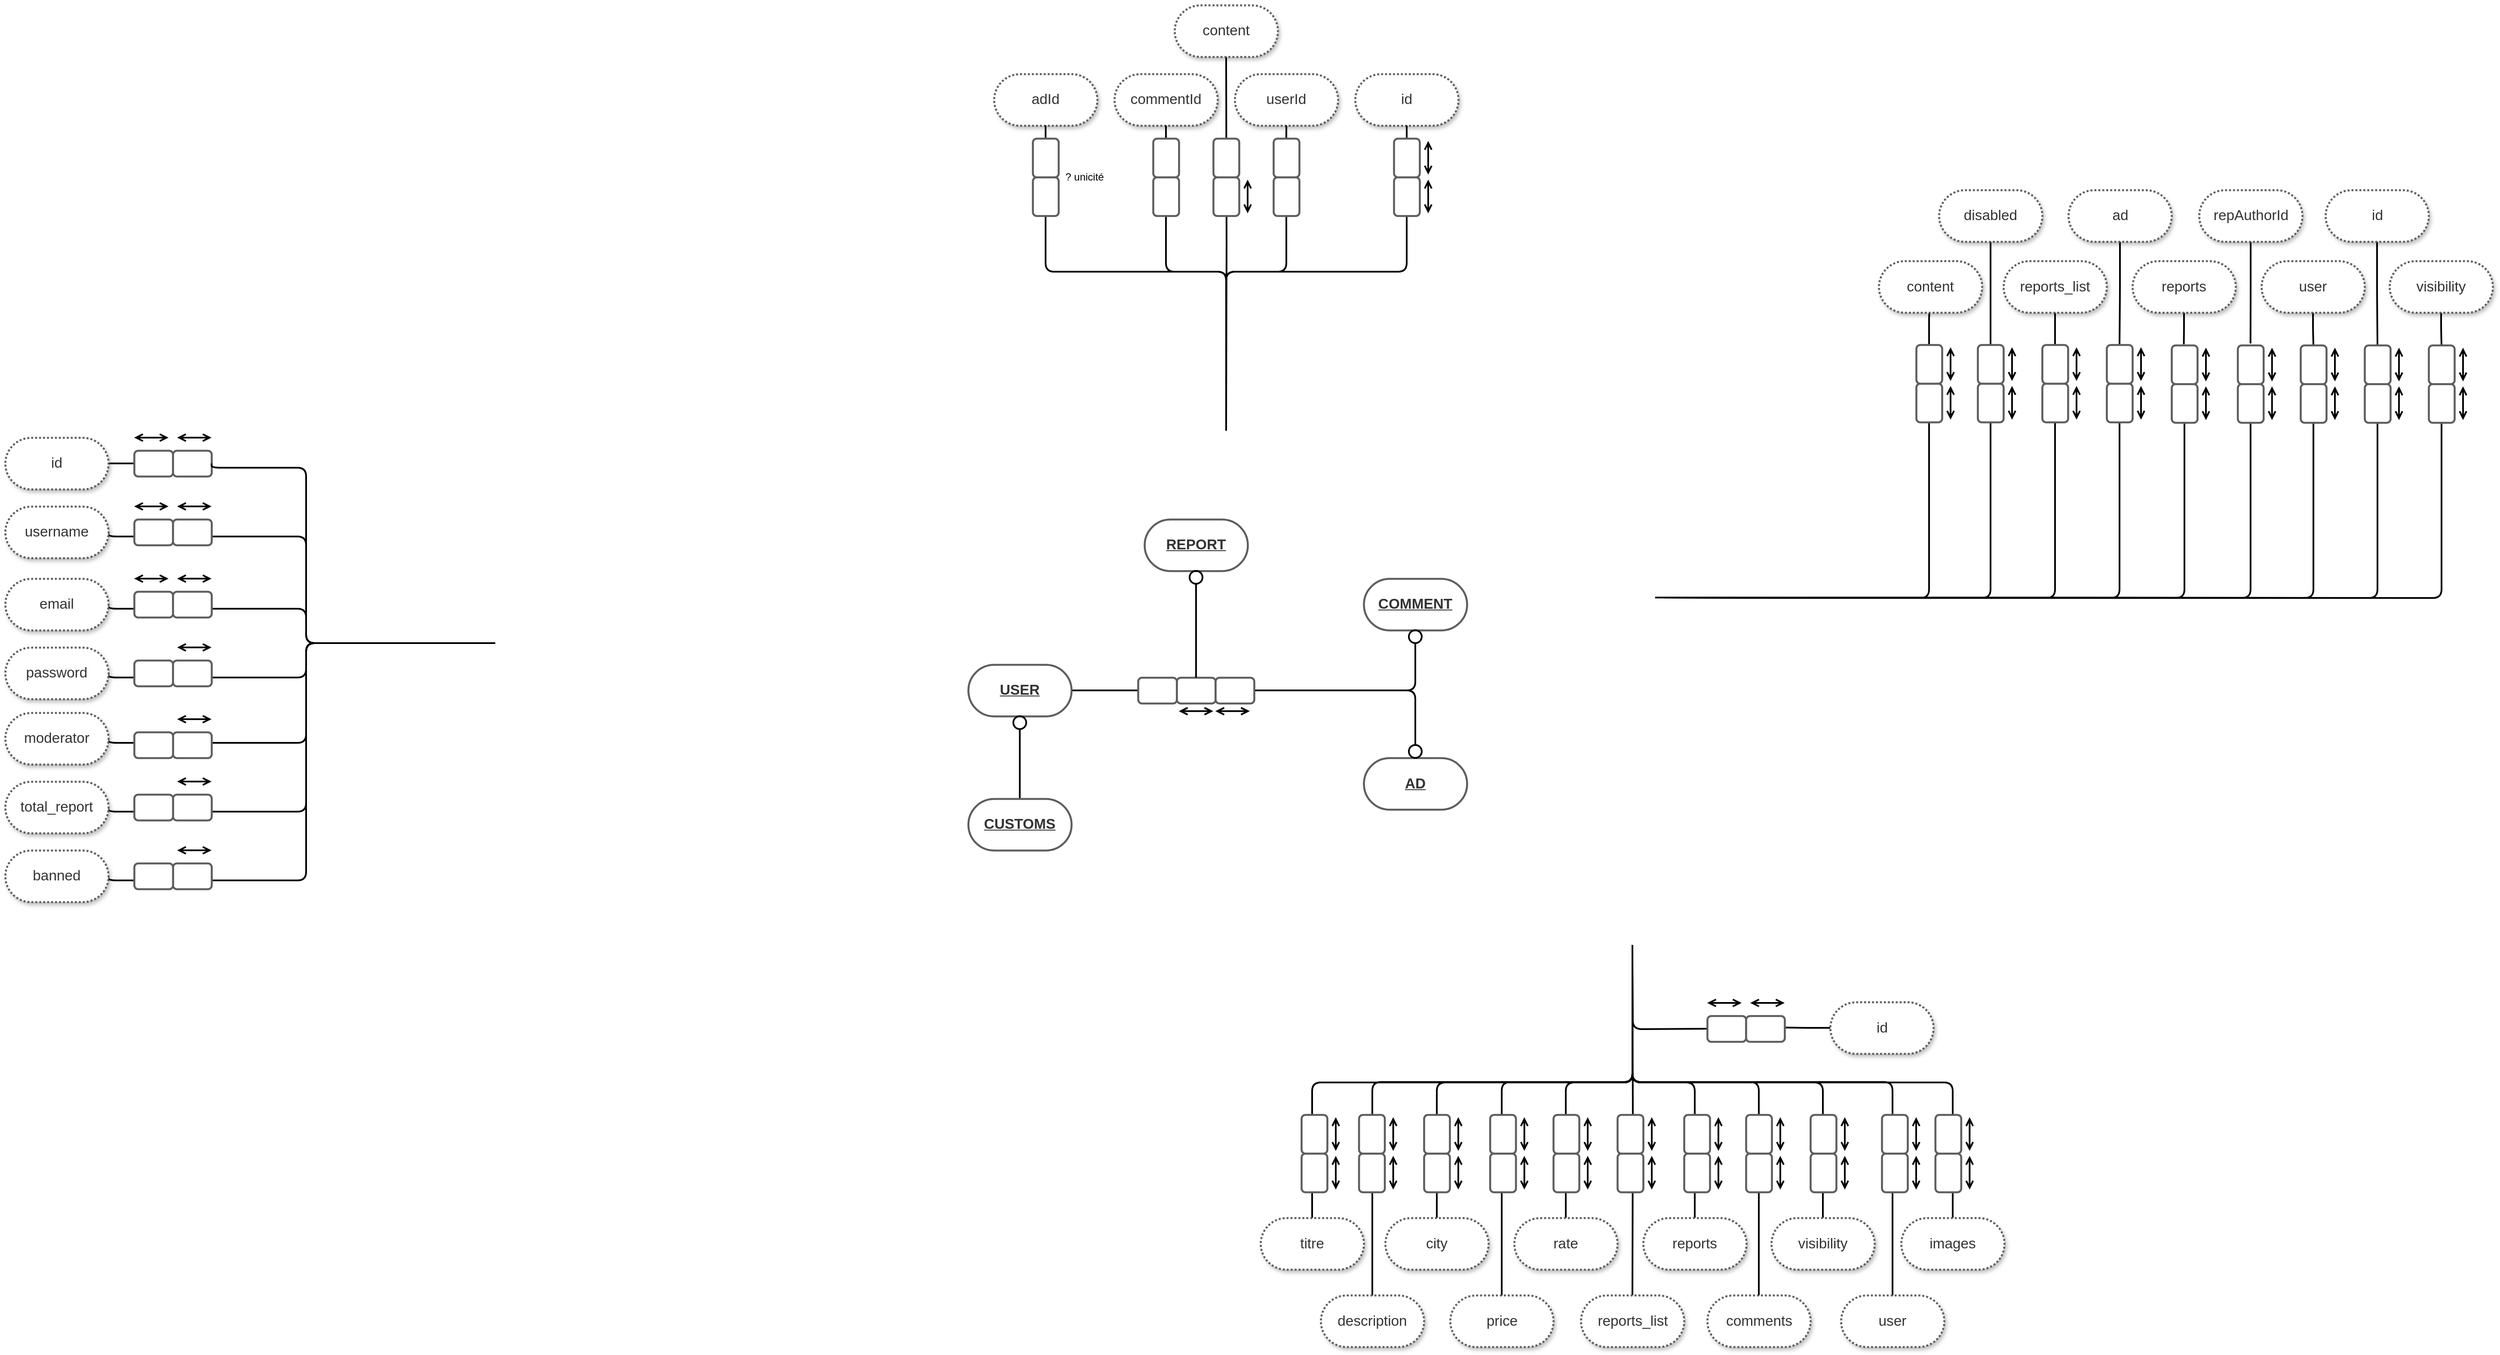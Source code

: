 <mxfile version="20.6.0" type="github" pages="2">
  <diagram id="EFU45zCrBcRfLharjm3L" name="Conceptuel">
    <mxGraphModel dx="6072" dy="2727" grid="1" gridSize="10" guides="1" tooltips="1" connect="1" arrows="1" fold="1" page="1" pageScale="1" pageWidth="1169" pageHeight="827" math="0" shadow="0">
      <root>
        <mxCell id="0" />
        <mxCell id="1" parent="0" />
        <mxCell id="uPJ5uowIPc4x0toajx6l-4" style="orthogonalLoop=1;jettySize=auto;html=1;exitX=0;exitY=0.5;exitDx=0;exitDy=0;entryX=1;entryY=0.5;entryDx=0;entryDy=0;rounded=1;edgeStyle=orthogonalEdgeStyle;endArrow=none;endFill=0;strokeWidth=2;startArrow=none;" parent="1" source="uPJ5uowIPc4x0toajx6l-28" target="uPJ5uowIPc4x0toajx6l-11" edge="1">
          <mxGeometry relative="1" as="geometry">
            <mxPoint x="-420" y="324" as="sourcePoint" />
            <mxPoint x="-619" y="120" as="targetPoint" />
            <Array as="points" />
          </mxGeometry>
        </mxCell>
        <mxCell id="L_SjfXFwUl33Ctqg6qsq-8" style="edgeStyle=orthogonalEdgeStyle;rounded=0;orthogonalLoop=1;jettySize=auto;html=1;exitX=1;exitY=0.5;exitDx=0;exitDy=0;entryX=0;entryY=0.5;entryDx=0;entryDy=0;strokeWidth=2;endArrow=none;endFill=0;" parent="1" source="uPJ5uowIPc4x0toajx6l-10" target="L_SjfXFwUl33Ctqg6qsq-4" edge="1">
          <mxGeometry relative="1" as="geometry" />
        </mxCell>
        <UserObject label="&lt;u&gt;&lt;b&gt;USER&lt;/b&gt;&lt;/u&gt;" lucidchartObjectId="lu~Z3BZPFLyL" id="uPJ5uowIPc4x0toajx6l-10">
          <mxCell style="html=1;overflow=block;blockSpacing=1;whiteSpace=wrap;rounded=1;arcSize=50;fontSize=16.7;fontColor=#333333;align=center;spacing=3.8;strokeColor=#5e5e5e;strokeOpacity=100;strokeWidth=2.3;" parent="1" vertex="1">
            <mxGeometry x="370" y="354" width="120" height="60" as="geometry" />
          </mxCell>
        </UserObject>
        <UserObject label="id" lucidchartObjectId="lu~Z3BZPFLyL" id="uPJ5uowIPc4x0toajx6l-11">
          <mxCell style="html=1;overflow=block;blockSpacing=1;whiteSpace=wrap;rounded=1;arcSize=50;fontSize=16.7;fontColor=#333333;align=center;spacing=3.8;strokeColor=#5e5e5e;strokeOpacity=100;strokeWidth=2.3;dashed=1;dashPattern=1 1;shadow=1;" parent="1" vertex="1">
            <mxGeometry x="-750" y="90" width="120" height="60" as="geometry" />
          </mxCell>
        </UserObject>
        <mxCell id="uPJ5uowIPc4x0toajx6l-20" style="edgeStyle=orthogonalEdgeStyle;rounded=1;orthogonalLoop=1;jettySize=auto;html=1;exitX=1;exitY=0.5;exitDx=0;exitDy=0;entryX=0;entryY=0.5;entryDx=0;entryDy=0;endArrow=none;endFill=0;strokeWidth=2;" parent="1" source="uPJ5uowIPc4x0toajx6l-12" edge="1">
          <mxGeometry relative="1" as="geometry">
            <Array as="points">
              <mxPoint x="-630" y="205" />
              <mxPoint x="-400" y="205" />
              <mxPoint x="-400" y="329" />
            </Array>
            <mxPoint x="-180" y="329" as="targetPoint" />
          </mxGeometry>
        </mxCell>
        <UserObject label="username" lucidchartObjectId="lu~Z3BZPFLyL" id="uPJ5uowIPc4x0toajx6l-12">
          <mxCell style="html=1;overflow=block;blockSpacing=1;whiteSpace=wrap;rounded=1;arcSize=50;fontSize=16.7;fontColor=#333333;align=center;spacing=3.8;strokeColor=#5e5e5e;strokeOpacity=100;strokeWidth=2.3;dashed=1;dashPattern=1 1;shadow=1;" parent="1" vertex="1">
            <mxGeometry x="-750" y="170" width="120" height="60" as="geometry" />
          </mxCell>
        </UserObject>
        <mxCell id="uPJ5uowIPc4x0toajx6l-23" style="edgeStyle=orthogonalEdgeStyle;rounded=1;orthogonalLoop=1;jettySize=auto;html=1;exitX=1;exitY=0.5;exitDx=0;exitDy=0;entryX=0;entryY=0.5;entryDx=0;entryDy=0;endArrow=none;endFill=0;strokeWidth=2;" parent="1" source="uPJ5uowIPc4x0toajx6l-13" edge="1">
          <mxGeometry relative="1" as="geometry">
            <Array as="points">
              <mxPoint x="-630" y="289" />
              <mxPoint x="-400" y="289" />
              <mxPoint x="-400" y="329" />
            </Array>
            <mxPoint x="-180" y="329" as="targetPoint" />
          </mxGeometry>
        </mxCell>
        <UserObject label="email" lucidchartObjectId="lu~Z3BZPFLyL" id="uPJ5uowIPc4x0toajx6l-13">
          <mxCell style="html=1;overflow=block;blockSpacing=1;whiteSpace=wrap;rounded=1;arcSize=50;fontSize=16.7;fontColor=#333333;align=center;spacing=3.8;strokeColor=#5e5e5e;strokeOpacity=100;strokeWidth=2.3;dashed=1;dashPattern=1 1;shadow=1;" parent="1" vertex="1">
            <mxGeometry x="-750" y="254" width="120" height="60" as="geometry" />
          </mxCell>
        </UserObject>
        <mxCell id="uPJ5uowIPc4x0toajx6l-24" style="edgeStyle=orthogonalEdgeStyle;rounded=1;orthogonalLoop=1;jettySize=auto;html=1;exitX=1;exitY=0.5;exitDx=0;exitDy=0;entryX=0;entryY=0.5;entryDx=0;entryDy=0;endArrow=none;endFill=0;strokeWidth=2;" parent="1" source="uPJ5uowIPc4x0toajx6l-14" edge="1">
          <mxGeometry relative="1" as="geometry">
            <Array as="points">
              <mxPoint x="-630" y="369" />
              <mxPoint x="-400" y="369" />
              <mxPoint x="-400" y="329" />
            </Array>
            <mxPoint x="-180" y="329" as="targetPoint" />
          </mxGeometry>
        </mxCell>
        <UserObject label="password" lucidchartObjectId="lu~Z3BZPFLyL" id="uPJ5uowIPc4x0toajx6l-14">
          <mxCell style="html=1;overflow=block;blockSpacing=1;whiteSpace=wrap;rounded=1;arcSize=50;fontSize=16.7;fontColor=#333333;align=center;spacing=3.8;strokeColor=#5e5e5e;strokeOpacity=100;strokeWidth=2.3;dashed=1;dashPattern=1 1;shadow=1;" parent="1" vertex="1">
            <mxGeometry x="-750" y="334" width="120" height="60" as="geometry" />
          </mxCell>
        </UserObject>
        <mxCell id="uPJ5uowIPc4x0toajx6l-25" style="edgeStyle=orthogonalEdgeStyle;rounded=1;orthogonalLoop=1;jettySize=auto;html=1;exitX=1;exitY=0.5;exitDx=0;exitDy=0;entryX=0;entryY=0.5;entryDx=0;entryDy=0;endArrow=none;endFill=0;strokeWidth=2;" parent="1" source="uPJ5uowIPc4x0toajx6l-15" edge="1">
          <mxGeometry relative="1" as="geometry">
            <Array as="points">
              <mxPoint x="-630" y="445" />
              <mxPoint x="-400" y="445" />
              <mxPoint x="-400" y="329" />
            </Array>
            <mxPoint x="-180" y="329" as="targetPoint" />
          </mxGeometry>
        </mxCell>
        <UserObject label="moderator" lucidchartObjectId="lu~Z3BZPFLyL" id="uPJ5uowIPc4x0toajx6l-15">
          <mxCell style="html=1;overflow=block;blockSpacing=1;whiteSpace=wrap;rounded=1;arcSize=50;fontSize=16.7;fontColor=#333333;align=center;spacing=3.8;strokeColor=#5e5e5e;strokeOpacity=100;strokeWidth=2.3;dashed=1;dashPattern=1 1;shadow=1;" parent="1" vertex="1">
            <mxGeometry x="-750" y="410" width="120" height="60" as="geometry" />
          </mxCell>
        </UserObject>
        <mxCell id="uPJ5uowIPc4x0toajx6l-26" style="edgeStyle=orthogonalEdgeStyle;rounded=1;orthogonalLoop=1;jettySize=auto;html=1;exitX=1;exitY=0.5;exitDx=0;exitDy=0;entryX=0;entryY=0.5;entryDx=0;entryDy=0;endArrow=none;endFill=0;strokeWidth=2;" parent="1" source="uPJ5uowIPc4x0toajx6l-16" edge="1">
          <mxGeometry relative="1" as="geometry">
            <Array as="points">
              <mxPoint x="-630" y="525" />
              <mxPoint x="-400" y="525" />
              <mxPoint x="-400" y="329" />
            </Array>
            <mxPoint x="-180" y="329" as="targetPoint" />
          </mxGeometry>
        </mxCell>
        <UserObject label="total_report" lucidchartObjectId="lu~Z3BZPFLyL" id="uPJ5uowIPc4x0toajx6l-16">
          <mxCell style="html=1;overflow=block;blockSpacing=1;whiteSpace=wrap;rounded=1;arcSize=50;fontSize=16.7;fontColor=#333333;align=center;spacing=3.8;strokeColor=#5e5e5e;strokeOpacity=100;strokeWidth=2.3;dashed=1;dashPattern=1 1;shadow=1;" parent="1" vertex="1">
            <mxGeometry x="-750" y="490" width="120" height="60" as="geometry" />
          </mxCell>
        </UserObject>
        <mxCell id="uPJ5uowIPc4x0toajx6l-27" style="edgeStyle=orthogonalEdgeStyle;rounded=1;orthogonalLoop=1;jettySize=auto;html=1;exitX=1;exitY=0.5;exitDx=0;exitDy=0;entryX=0;entryY=0.5;entryDx=0;entryDy=0;endArrow=none;endFill=0;strokeWidth=2;" parent="1" source="uPJ5uowIPc4x0toajx6l-17" edge="1">
          <mxGeometry relative="1" as="geometry">
            <Array as="points">
              <mxPoint x="-630" y="605" />
              <mxPoint x="-400" y="605" />
              <mxPoint x="-400" y="329" />
            </Array>
            <mxPoint x="-180" y="329" as="targetPoint" />
          </mxGeometry>
        </mxCell>
        <UserObject label="banned" lucidchartObjectId="lu~Z3BZPFLyL" id="uPJ5uowIPc4x0toajx6l-17">
          <mxCell style="html=1;overflow=block;blockSpacing=1;whiteSpace=wrap;rounded=1;arcSize=50;fontSize=16.7;fontColor=#333333;align=center;spacing=3.8;strokeColor=#5e5e5e;strokeOpacity=100;strokeWidth=2.3;dashed=1;dashPattern=1 1;shadow=1;" parent="1" vertex="1">
            <mxGeometry x="-750" y="570" width="120" height="60" as="geometry" />
          </mxCell>
        </UserObject>
        <UserObject label="" lucidchartObjectId="0ZP0.2TleyX3" id="uPJ5uowIPc4x0toajx6l-28">
          <mxCell style="html=1;overflow=block;blockSpacing=1;whiteSpace=wrap;fontSize=16.7;fontColor=#333333;align=center;spacing=9;strokeColor=#5e5e5e;strokeOpacity=100;rounded=1;absoluteArcSize=1;arcSize=9;strokeWidth=2.3;" parent="1" vertex="1">
            <mxGeometry x="-600" y="105" width="45" height="30" as="geometry" />
          </mxCell>
        </UserObject>
        <mxCell id="uPJ5uowIPc4x0toajx6l-29" value="" style="orthogonalLoop=1;jettySize=auto;html=1;exitX=0;exitY=0.5;exitDx=0;exitDy=0;entryX=1;entryY=0.5;entryDx=0;entryDy=0;rounded=1;edgeStyle=orthogonalEdgeStyle;endArrow=none;endFill=0;strokeWidth=2;startArrow=none;" parent="1" source="uPJ5uowIPc4x0toajx6l-30" target="uPJ5uowIPc4x0toajx6l-28" edge="1">
          <mxGeometry relative="1" as="geometry">
            <mxPoint x="-410" y="324" as="sourcePoint" />
            <mxPoint x="-630" y="120" as="targetPoint" />
            <Array as="points" />
          </mxGeometry>
        </mxCell>
        <UserObject label=" " lucidchartObjectId="0ZP0.2TleyX3" id="uPJ5uowIPc4x0toajx6l-30">
          <mxCell style="html=1;overflow=block;blockSpacing=1;whiteSpace=wrap;fontSize=16.7;fontColor=#333333;align=center;spacing=9;strokeColor=#5e5e5e;strokeOpacity=100;rounded=1;absoluteArcSize=1;arcSize=9;strokeWidth=2.3;" parent="1" vertex="1">
            <mxGeometry x="-555" y="105" width="45" height="30" as="geometry" />
          </mxCell>
        </UserObject>
        <mxCell id="uPJ5uowIPc4x0toajx6l-31" value="" style="orthogonalLoop=1;jettySize=auto;html=1;exitX=0;exitY=0.5;exitDx=0;exitDy=0;entryX=1;entryY=0.5;entryDx=0;entryDy=0;rounded=1;edgeStyle=orthogonalEdgeStyle;endArrow=none;endFill=0;strokeWidth=2;" parent="1" target="uPJ5uowIPc4x0toajx6l-30" edge="1">
          <mxGeometry relative="1" as="geometry">
            <mxPoint x="-180" y="329" as="sourcePoint" />
            <mxPoint x="-325" y="125" as="targetPoint" />
            <Array as="points">
              <mxPoint x="-400" y="329" />
              <mxPoint x="-400" y="125" />
              <mxPoint x="-510" y="125" />
            </Array>
          </mxGeometry>
        </mxCell>
        <mxCell id="uPJ5uowIPc4x0toajx6l-33" value="" style="orthogonalLoop=1;jettySize=auto;html=1;exitX=0;exitY=0.5;exitDx=0;exitDy=0;entryX=1;entryY=0.5;entryDx=0;entryDy=0;rounded=1;edgeStyle=orthogonalEdgeStyle;endArrow=none;endFill=0;strokeWidth=2;startArrow=none;" parent="1" edge="1">
          <mxGeometry relative="1" as="geometry">
            <mxPoint x="-555" y="200" as="sourcePoint" />
            <mxPoint x="-555" y="200" as="targetPoint" />
            <Array as="points" />
          </mxGeometry>
        </mxCell>
        <mxCell id="uPJ5uowIPc4x0toajx6l-36" value="" style="orthogonalLoop=1;jettySize=auto;html=1;exitX=0;exitY=0.5;exitDx=0;exitDy=0;entryX=1;entryY=0.5;entryDx=0;entryDy=0;rounded=1;edgeStyle=orthogonalEdgeStyle;endArrow=none;endFill=0;strokeWidth=2;startArrow=none;" parent="1" edge="1">
          <mxGeometry relative="1" as="geometry">
            <mxPoint x="-555" y="284" as="sourcePoint" />
            <mxPoint x="-555" y="284" as="targetPoint" />
            <Array as="points" />
          </mxGeometry>
        </mxCell>
        <mxCell id="uPJ5uowIPc4x0toajx6l-39" value="" style="orthogonalLoop=1;jettySize=auto;html=1;exitX=0;exitY=0.5;exitDx=0;exitDy=0;entryX=1;entryY=0.5;entryDx=0;entryDy=0;rounded=1;edgeStyle=orthogonalEdgeStyle;endArrow=none;endFill=0;strokeWidth=2;startArrow=none;" parent="1" edge="1">
          <mxGeometry relative="1" as="geometry">
            <mxPoint x="-555" y="364" as="sourcePoint" />
            <mxPoint x="-555" y="364" as="targetPoint" />
            <Array as="points" />
          </mxGeometry>
        </mxCell>
        <mxCell id="uPJ5uowIPc4x0toajx6l-42" value="" style="orthogonalLoop=1;jettySize=auto;html=1;exitX=0;exitY=0.5;exitDx=0;exitDy=0;entryX=1;entryY=0.5;entryDx=0;entryDy=0;rounded=1;edgeStyle=orthogonalEdgeStyle;endArrow=none;endFill=0;strokeWidth=2;startArrow=none;" parent="1" edge="1">
          <mxGeometry relative="1" as="geometry">
            <mxPoint x="-555" y="440" as="sourcePoint" />
            <mxPoint x="-555" y="440" as="targetPoint" />
            <Array as="points" />
          </mxGeometry>
        </mxCell>
        <mxCell id="uPJ5uowIPc4x0toajx6l-45" value="" style="orthogonalLoop=1;jettySize=auto;html=1;exitX=0;exitY=0.5;exitDx=0;exitDy=0;entryX=1;entryY=0.5;entryDx=0;entryDy=0;rounded=1;edgeStyle=orthogonalEdgeStyle;endArrow=none;endFill=0;strokeWidth=2;startArrow=none;" parent="1" edge="1">
          <mxGeometry relative="1" as="geometry">
            <mxPoint x="-555" y="520" as="sourcePoint" />
            <mxPoint x="-555" y="520" as="targetPoint" />
            <Array as="points" />
          </mxGeometry>
        </mxCell>
        <mxCell id="uPJ5uowIPc4x0toajx6l-48" value="" style="orthogonalLoop=1;jettySize=auto;html=1;exitX=0;exitY=0.5;exitDx=0;exitDy=0;entryX=1;entryY=0.5;entryDx=0;entryDy=0;rounded=1;edgeStyle=orthogonalEdgeStyle;endArrow=none;endFill=0;strokeWidth=2;startArrow=none;" parent="1" edge="1">
          <mxGeometry relative="1" as="geometry">
            <mxPoint x="-555" y="600" as="sourcePoint" />
            <mxPoint x="-555" y="600" as="targetPoint" />
            <Array as="points" />
          </mxGeometry>
        </mxCell>
        <mxCell id="uPJ5uowIPc4x0toajx6l-50" value="" style="endArrow=open;html=1;rounded=1;strokeWidth=2;startArrow=open;startFill=0;endFill=0;" parent="1" edge="1">
          <mxGeometry width="50" height="50" relative="1" as="geometry">
            <mxPoint x="-600" y="90" as="sourcePoint" />
            <mxPoint x="-560" y="90" as="targetPoint" />
          </mxGeometry>
        </mxCell>
        <mxCell id="uPJ5uowIPc4x0toajx6l-51" value="" style="endArrow=open;html=1;rounded=1;strokeWidth=2;startArrow=open;startFill=0;endFill=0;" parent="1" edge="1">
          <mxGeometry width="50" height="50" relative="1" as="geometry">
            <mxPoint x="-550" y="90" as="sourcePoint" />
            <mxPoint x="-510" y="90" as="targetPoint" />
          </mxGeometry>
        </mxCell>
        <UserObject label=" " lucidchartObjectId="0ZP0.2TleyX3" id="uPJ5uowIPc4x0toajx6l-54">
          <mxCell style="html=1;overflow=block;blockSpacing=1;whiteSpace=wrap;fontSize=16.7;fontColor=#333333;align=center;spacing=9;strokeColor=#5e5e5e;strokeOpacity=100;rounded=1;absoluteArcSize=1;arcSize=9;strokeWidth=2.3;" parent="1" vertex="1">
            <mxGeometry x="-600" y="185" width="45" height="30" as="geometry" />
          </mxCell>
        </UserObject>
        <mxCell id="uPJ5uowIPc4x0toajx6l-55" value="" style="orthogonalLoop=1;jettySize=auto;html=1;exitX=0;exitY=0.5;exitDx=0;exitDy=0;entryX=1;entryY=0.5;entryDx=0;entryDy=0;rounded=1;edgeStyle=orthogonalEdgeStyle;endArrow=none;endFill=0;strokeWidth=2;startArrow=none;" parent="1" source="uPJ5uowIPc4x0toajx6l-56" target="uPJ5uowIPc4x0toajx6l-54" edge="1">
          <mxGeometry relative="1" as="geometry">
            <mxPoint x="-410" y="404" as="sourcePoint" />
            <mxPoint x="-630" y="200" as="targetPoint" />
            <Array as="points" />
          </mxGeometry>
        </mxCell>
        <UserObject label=" " lucidchartObjectId="0ZP0.2TleyX3" id="uPJ5uowIPc4x0toajx6l-56">
          <mxCell style="html=1;overflow=block;blockSpacing=1;whiteSpace=wrap;fontSize=16.7;fontColor=#333333;align=center;spacing=9;strokeColor=#5e5e5e;strokeOpacity=100;rounded=1;absoluteArcSize=1;arcSize=9;strokeWidth=2.3;" parent="1" vertex="1">
            <mxGeometry x="-555" y="185" width="45" height="30" as="geometry" />
          </mxCell>
        </UserObject>
        <mxCell id="uPJ5uowIPc4x0toajx6l-57" value="" style="endArrow=open;html=1;rounded=1;strokeWidth=2;startArrow=open;startFill=0;endFill=0;" parent="1" edge="1">
          <mxGeometry width="50" height="50" relative="1" as="geometry">
            <mxPoint x="-600" y="170.0" as="sourcePoint" />
            <mxPoint x="-560" y="170.0" as="targetPoint" />
          </mxGeometry>
        </mxCell>
        <mxCell id="uPJ5uowIPc4x0toajx6l-58" value="" style="endArrow=open;html=1;rounded=1;strokeWidth=2;startArrow=open;startFill=0;endFill=0;" parent="1" edge="1">
          <mxGeometry width="50" height="50" relative="1" as="geometry">
            <mxPoint x="-550" y="170.0" as="sourcePoint" />
            <mxPoint x="-510" y="170.0" as="targetPoint" />
          </mxGeometry>
        </mxCell>
        <UserObject label=" " lucidchartObjectId="0ZP0.2TleyX3" id="uPJ5uowIPc4x0toajx6l-59">
          <mxCell style="html=1;overflow=block;blockSpacing=1;whiteSpace=wrap;fontSize=16.7;fontColor=#333333;align=center;spacing=9;strokeColor=#5e5e5e;strokeOpacity=100;rounded=1;absoluteArcSize=1;arcSize=9;strokeWidth=2.3;" parent="1" vertex="1">
            <mxGeometry x="-600" y="269" width="45" height="30" as="geometry" />
          </mxCell>
        </UserObject>
        <mxCell id="uPJ5uowIPc4x0toajx6l-60" value="" style="orthogonalLoop=1;jettySize=auto;html=1;exitX=0;exitY=0.5;exitDx=0;exitDy=0;entryX=1;entryY=0.5;entryDx=0;entryDy=0;rounded=1;edgeStyle=orthogonalEdgeStyle;endArrow=none;endFill=0;strokeWidth=2;startArrow=none;" parent="1" source="uPJ5uowIPc4x0toajx6l-61" target="uPJ5uowIPc4x0toajx6l-59" edge="1">
          <mxGeometry relative="1" as="geometry">
            <mxPoint x="-410" y="488" as="sourcePoint" />
            <mxPoint x="-630" y="284" as="targetPoint" />
            <Array as="points" />
          </mxGeometry>
        </mxCell>
        <UserObject label=" " lucidchartObjectId="0ZP0.2TleyX3" id="uPJ5uowIPc4x0toajx6l-61">
          <mxCell style="html=1;overflow=block;blockSpacing=1;whiteSpace=wrap;fontSize=16.7;fontColor=#333333;align=center;spacing=9;strokeColor=#5e5e5e;strokeOpacity=100;rounded=1;absoluteArcSize=1;arcSize=9;strokeWidth=2.3;" parent="1" vertex="1">
            <mxGeometry x="-555" y="269" width="45" height="30" as="geometry" />
          </mxCell>
        </UserObject>
        <mxCell id="uPJ5uowIPc4x0toajx6l-62" value="" style="endArrow=open;html=1;rounded=1;strokeWidth=2;startArrow=open;startFill=0;endFill=0;" parent="1" edge="1">
          <mxGeometry width="50" height="50" relative="1" as="geometry">
            <mxPoint x="-600" y="254.0" as="sourcePoint" />
            <mxPoint x="-560" y="254.0" as="targetPoint" />
          </mxGeometry>
        </mxCell>
        <mxCell id="uPJ5uowIPc4x0toajx6l-63" value="" style="endArrow=open;html=1;rounded=1;strokeWidth=2;startArrow=open;startFill=0;endFill=0;" parent="1" edge="1">
          <mxGeometry width="50" height="50" relative="1" as="geometry">
            <mxPoint x="-550" y="254.0" as="sourcePoint" />
            <mxPoint x="-510" y="254.0" as="targetPoint" />
          </mxGeometry>
        </mxCell>
        <UserObject label=" " lucidchartObjectId="0ZP0.2TleyX3" id="uPJ5uowIPc4x0toajx6l-64">
          <mxCell style="html=1;overflow=block;blockSpacing=1;whiteSpace=wrap;fontSize=16.7;fontColor=#333333;align=center;spacing=9;strokeColor=#5e5e5e;strokeOpacity=100;rounded=1;absoluteArcSize=1;arcSize=9;strokeWidth=2.3;" parent="1" vertex="1">
            <mxGeometry x="-600" y="349" width="45" height="30" as="geometry" />
          </mxCell>
        </UserObject>
        <mxCell id="uPJ5uowIPc4x0toajx6l-65" value="" style="orthogonalLoop=1;jettySize=auto;html=1;exitX=0;exitY=0.5;exitDx=0;exitDy=0;entryX=1;entryY=0.5;entryDx=0;entryDy=0;rounded=1;edgeStyle=orthogonalEdgeStyle;endArrow=none;endFill=0;strokeWidth=2;startArrow=none;" parent="1" source="uPJ5uowIPc4x0toajx6l-66" target="uPJ5uowIPc4x0toajx6l-64" edge="1">
          <mxGeometry relative="1" as="geometry">
            <mxPoint x="-410" y="568" as="sourcePoint" />
            <mxPoint x="-630" y="364" as="targetPoint" />
            <Array as="points" />
          </mxGeometry>
        </mxCell>
        <UserObject label=" " lucidchartObjectId="0ZP0.2TleyX3" id="uPJ5uowIPc4x0toajx6l-66">
          <mxCell style="html=1;overflow=block;blockSpacing=1;whiteSpace=wrap;fontSize=16.7;fontColor=#333333;align=center;spacing=9;strokeColor=#5e5e5e;strokeOpacity=100;rounded=1;absoluteArcSize=1;arcSize=9;strokeWidth=2.3;" parent="1" vertex="1">
            <mxGeometry x="-555" y="349" width="45" height="30" as="geometry" />
          </mxCell>
        </UserObject>
        <mxCell id="uPJ5uowIPc4x0toajx6l-68" value="" style="endArrow=open;html=1;rounded=1;strokeWidth=2;startArrow=open;startFill=0;endFill=0;" parent="1" edge="1">
          <mxGeometry width="50" height="50" relative="1" as="geometry">
            <mxPoint x="-550" y="334" as="sourcePoint" />
            <mxPoint x="-510" y="334" as="targetPoint" />
          </mxGeometry>
        </mxCell>
        <mxCell id="uPJ5uowIPc4x0toajx6l-70" value="" style="orthogonalLoop=1;jettySize=auto;html=1;exitX=0;exitY=0.5;exitDx=0;exitDy=0;entryX=1;entryY=0.5;entryDx=0;entryDy=0;rounded=1;edgeStyle=orthogonalEdgeStyle;endArrow=none;endFill=0;strokeWidth=2;startArrow=none;" parent="1" source="uPJ5uowIPc4x0toajx6l-71" edge="1">
          <mxGeometry relative="1" as="geometry">
            <mxPoint x="-410" y="651.5" as="sourcePoint" />
            <mxPoint x="-555" y="447.5" as="targetPoint" />
            <Array as="points" />
          </mxGeometry>
        </mxCell>
        <UserObject label=" " lucidchartObjectId="0ZP0.2TleyX3" id="uPJ5uowIPc4x0toajx6l-71">
          <mxCell style="html=1;overflow=block;blockSpacing=1;whiteSpace=wrap;fontSize=16.7;fontColor=#333333;align=center;spacing=9;strokeColor=#5e5e5e;strokeOpacity=100;rounded=1;absoluteArcSize=1;arcSize=9;strokeWidth=2.3;" parent="1" vertex="1">
            <mxGeometry x="-555" y="432.5" width="45" height="30" as="geometry" />
          </mxCell>
        </UserObject>
        <mxCell id="uPJ5uowIPc4x0toajx6l-73" value="" style="endArrow=open;html=1;rounded=1;strokeWidth=2;startArrow=open;startFill=0;endFill=0;" parent="1" edge="1">
          <mxGeometry width="50" height="50" relative="1" as="geometry">
            <mxPoint x="-550" y="417.5" as="sourcePoint" />
            <mxPoint x="-510" y="417.5" as="targetPoint" />
          </mxGeometry>
        </mxCell>
        <mxCell id="uPJ5uowIPc4x0toajx6l-75" value="" style="orthogonalLoop=1;jettySize=auto;html=1;exitX=0;exitY=0.5;exitDx=0;exitDy=0;entryX=1;entryY=0.5;entryDx=0;entryDy=0;rounded=1;edgeStyle=orthogonalEdgeStyle;endArrow=none;endFill=0;strokeWidth=2;startArrow=none;" parent="1" source="uPJ5uowIPc4x0toajx6l-76" edge="1">
          <mxGeometry relative="1" as="geometry">
            <mxPoint x="-410" y="724" as="sourcePoint" />
            <mxPoint x="-555" y="520" as="targetPoint" />
            <Array as="points" />
          </mxGeometry>
        </mxCell>
        <UserObject label=" " lucidchartObjectId="0ZP0.2TleyX3" id="uPJ5uowIPc4x0toajx6l-76">
          <mxCell style="html=1;overflow=block;blockSpacing=1;whiteSpace=wrap;fontSize=16.7;fontColor=#333333;align=center;spacing=9;strokeColor=#5e5e5e;strokeOpacity=100;rounded=1;absoluteArcSize=1;arcSize=9;strokeWidth=2.3;" parent="1" vertex="1">
            <mxGeometry x="-555" y="505" width="45" height="30" as="geometry" />
          </mxCell>
        </UserObject>
        <mxCell id="uPJ5uowIPc4x0toajx6l-78" value="" style="endArrow=open;html=1;rounded=1;strokeWidth=2;startArrow=open;startFill=0;endFill=0;" parent="1" edge="1">
          <mxGeometry width="50" height="50" relative="1" as="geometry">
            <mxPoint x="-550" y="490" as="sourcePoint" />
            <mxPoint x="-510" y="490" as="targetPoint" />
          </mxGeometry>
        </mxCell>
        <mxCell id="uPJ5uowIPc4x0toajx6l-80" value="" style="orthogonalLoop=1;jettySize=auto;html=1;exitX=0;exitY=0.5;exitDx=0;exitDy=0;entryX=1;entryY=0.5;entryDx=0;entryDy=0;rounded=1;edgeStyle=orthogonalEdgeStyle;endArrow=none;endFill=0;strokeWidth=2;startArrow=none;" parent="1" source="uPJ5uowIPc4x0toajx6l-81" edge="1">
          <mxGeometry relative="1" as="geometry">
            <mxPoint x="-410" y="804" as="sourcePoint" />
            <mxPoint x="-555" y="600" as="targetPoint" />
            <Array as="points" />
          </mxGeometry>
        </mxCell>
        <UserObject label=" " lucidchartObjectId="0ZP0.2TleyX3" id="uPJ5uowIPc4x0toajx6l-81">
          <mxCell style="html=1;overflow=block;blockSpacing=1;whiteSpace=wrap;fontSize=16.7;fontColor=#333333;align=center;spacing=9;strokeColor=#5e5e5e;strokeOpacity=100;rounded=1;absoluteArcSize=1;arcSize=9;strokeWidth=2.3;" parent="1" vertex="1">
            <mxGeometry x="-555" y="585" width="45" height="30" as="geometry" />
          </mxCell>
        </UserObject>
        <mxCell id="uPJ5uowIPc4x0toajx6l-83" value="" style="endArrow=open;html=1;rounded=1;strokeWidth=2;startArrow=open;startFill=0;endFill=0;" parent="1" edge="1">
          <mxGeometry width="50" height="50" relative="1" as="geometry">
            <mxPoint x="-550" y="570" as="sourcePoint" />
            <mxPoint x="-510" y="570" as="targetPoint" />
          </mxGeometry>
        </mxCell>
        <mxCell id="D0SpKXZhgsTwfj6XyVtu-55" style="edgeStyle=orthogonalEdgeStyle;rounded=1;orthogonalLoop=1;jettySize=auto;html=1;exitX=0.5;exitY=1;exitDx=0;exitDy=0;entryX=0.5;entryY=0;entryDx=0;entryDy=0;strokeWidth=2;endArrow=none;endFill=0;" parent="1" target="D0SpKXZhgsTwfj6XyVtu-41" edge="1">
          <mxGeometry relative="1" as="geometry">
            <mxPoint x="1142.5" y="680" as="sourcePoint" />
            <Array as="points">
              <mxPoint x="1143" y="840" />
              <mxPoint x="1215" y="840" />
            </Array>
          </mxGeometry>
        </mxCell>
        <mxCell id="D0SpKXZhgsTwfj6XyVtu-56" style="edgeStyle=orthogonalEdgeStyle;rounded=1;orthogonalLoop=1;jettySize=auto;html=1;exitX=0.5;exitY=1;exitDx=0;exitDy=0;entryX=0.5;entryY=0;entryDx=0;entryDy=0;strokeWidth=2;endArrow=none;endFill=0;" parent="1" target="D0SpKXZhgsTwfj6XyVtu-40" edge="1">
          <mxGeometry relative="1" as="geometry">
            <mxPoint x="1142.5" y="680" as="sourcePoint" />
            <Array as="points">
              <mxPoint x="1143" y="840" />
              <mxPoint x="1065" y="840" />
            </Array>
          </mxGeometry>
        </mxCell>
        <mxCell id="D0SpKXZhgsTwfj6XyVtu-57" style="edgeStyle=orthogonalEdgeStyle;rounded=1;orthogonalLoop=1;jettySize=auto;html=1;exitX=0.5;exitY=1;exitDx=0;exitDy=0;entryX=0.5;entryY=0;entryDx=0;entryDy=0;strokeWidth=2;endArrow=none;endFill=0;" parent="1" target="D0SpKXZhgsTwfj6XyVtu-42" edge="1">
          <mxGeometry relative="1" as="geometry">
            <mxPoint x="1142.5" y="680" as="sourcePoint" />
            <Array as="points">
              <mxPoint x="1143" y="840" />
              <mxPoint x="915" y="840" />
            </Array>
          </mxGeometry>
        </mxCell>
        <mxCell id="D0SpKXZhgsTwfj6XyVtu-58" style="edgeStyle=orthogonalEdgeStyle;rounded=1;orthogonalLoop=1;jettySize=auto;html=1;exitX=0.5;exitY=1;exitDx=0;exitDy=0;entryX=0.5;entryY=0;entryDx=0;entryDy=0;strokeWidth=2;endArrow=none;endFill=0;" parent="1" target="D0SpKXZhgsTwfj6XyVtu-48" edge="1">
          <mxGeometry relative="1" as="geometry">
            <mxPoint x="1142.5" y="680" as="sourcePoint" />
            <Array as="points">
              <mxPoint x="1143" y="840" />
              <mxPoint x="770" y="840" />
            </Array>
          </mxGeometry>
        </mxCell>
        <mxCell id="D0SpKXZhgsTwfj6XyVtu-59" style="edgeStyle=orthogonalEdgeStyle;rounded=1;orthogonalLoop=1;jettySize=auto;html=1;exitX=0.5;exitY=1;exitDx=0;exitDy=0;entryX=0.5;entryY=0;entryDx=0;entryDy=0;strokeWidth=2;endArrow=none;endFill=0;" parent="1" target="D0SpKXZhgsTwfj6XyVtu-43" edge="1">
          <mxGeometry relative="1" as="geometry">
            <mxPoint x="1142.5" y="680" as="sourcePoint" />
            <Array as="points">
              <mxPoint x="1143" y="840" />
              <mxPoint x="1364" y="840" />
            </Array>
          </mxGeometry>
        </mxCell>
        <mxCell id="D0SpKXZhgsTwfj6XyVtu-60" style="edgeStyle=orthogonalEdgeStyle;rounded=1;orthogonalLoop=1;jettySize=auto;html=1;exitX=0.5;exitY=1;exitDx=0;exitDy=0;entryX=0.5;entryY=0;entryDx=0;entryDy=0;strokeWidth=2;endArrow=none;endFill=0;" parent="1" edge="1">
          <mxGeometry relative="1" as="geometry">
            <mxPoint x="1142.5" y="680" as="sourcePoint" />
            <mxPoint x="1515" y="997.5" as="targetPoint" />
            <Array as="points">
              <mxPoint x="1143" y="840" />
              <mxPoint x="1515" y="840" />
            </Array>
          </mxGeometry>
        </mxCell>
        <mxCell id="D0SpKXZhgsTwfj6XyVtu-61" style="edgeStyle=orthogonalEdgeStyle;rounded=1;orthogonalLoop=1;jettySize=auto;html=1;exitX=0.5;exitY=1;exitDx=0;exitDy=0;entryX=0.5;entryY=0;entryDx=0;entryDy=0;strokeWidth=2;endArrow=none;endFill=0;" parent="1" target="D0SpKXZhgsTwfj6XyVtu-45" edge="1">
          <mxGeometry relative="1" as="geometry">
            <mxPoint x="1142.5" y="680" as="sourcePoint" />
          </mxGeometry>
        </mxCell>
        <mxCell id="D0SpKXZhgsTwfj6XyVtu-62" style="edgeStyle=orthogonalEdgeStyle;rounded=1;orthogonalLoop=1;jettySize=auto;html=1;exitX=0.5;exitY=1;exitDx=0;exitDy=0;entryX=0.5;entryY=0;entryDx=0;entryDy=0;strokeWidth=2;endArrow=none;endFill=0;" parent="1" edge="1">
          <mxGeometry relative="1" as="geometry">
            <Array as="points">
              <mxPoint x="1142.5" y="839.5" />
              <mxPoint x="990.5" y="839.5" />
            </Array>
            <mxPoint x="1142.5" y="682" as="sourcePoint" />
            <mxPoint x="990.5" y="1089.5" as="targetPoint" />
          </mxGeometry>
        </mxCell>
        <mxCell id="D0SpKXZhgsTwfj6XyVtu-63" style="edgeStyle=orthogonalEdgeStyle;rounded=1;orthogonalLoop=1;jettySize=auto;html=1;exitX=0.5;exitY=1;exitDx=0;exitDy=0;entryX=0.5;entryY=0;entryDx=0;entryDy=0;strokeWidth=2;endArrow=none;endFill=0;" parent="1" edge="1">
          <mxGeometry relative="1" as="geometry">
            <Array as="points">
              <mxPoint x="1142.5" y="839.5" />
              <mxPoint x="840.5" y="839.5" />
            </Array>
            <mxPoint x="1142.5" y="682" as="sourcePoint" />
            <mxPoint x="840" y="1089.5" as="targetPoint" />
          </mxGeometry>
        </mxCell>
        <mxCell id="D0SpKXZhgsTwfj6XyVtu-64" style="edgeStyle=orthogonalEdgeStyle;rounded=1;orthogonalLoop=1;jettySize=auto;html=1;exitX=0.5;exitY=1;exitDx=0;exitDy=0;entryX=0.5;entryY=0;entryDx=0;entryDy=0;strokeWidth=2;endArrow=none;endFill=0;" parent="1" edge="1">
          <mxGeometry relative="1" as="geometry">
            <Array as="points">
              <mxPoint x="1142.5" y="839.5" />
              <mxPoint x="1289.5" y="839.5" />
            </Array>
            <mxPoint x="1142.5" y="682" as="sourcePoint" />
            <mxPoint x="1289.5" y="1089.5" as="targetPoint" />
          </mxGeometry>
        </mxCell>
        <mxCell id="D0SpKXZhgsTwfj6XyVtu-65" style="edgeStyle=orthogonalEdgeStyle;rounded=1;orthogonalLoop=1;jettySize=auto;html=1;exitX=0.5;exitY=1;exitDx=0;exitDy=0;entryX=0.5;entryY=0;entryDx=0;entryDy=0;strokeWidth=2;endArrow=none;endFill=0;" parent="1" edge="1">
          <mxGeometry relative="1" as="geometry">
            <Array as="points">
              <mxPoint x="1142.5" y="839.5" />
              <mxPoint x="1444.5" y="839.5" />
            </Array>
            <mxPoint x="1142.5" y="682" as="sourcePoint" />
            <mxPoint x="1445" y="1089.5" as="targetPoint" />
          </mxGeometry>
        </mxCell>
        <UserObject label="&lt;u&gt;&lt;b&gt;AD&lt;/b&gt;&lt;/u&gt;" lucidchartObjectId="lu~Z3BZPFLyL" id="L_SjfXFwUl33Ctqg6qsq-1">
          <mxCell style="html=1;overflow=block;blockSpacing=1;whiteSpace=wrap;rounded=1;arcSize=50;fontSize=16.7;fontColor=#333333;align=center;spacing=3.8;strokeColor=#5e5e5e;strokeOpacity=100;strokeWidth=2.3;" parent="1" vertex="1">
            <mxGeometry x="830" y="462.5" width="120" height="60" as="geometry" />
          </mxCell>
        </UserObject>
        <mxCell id="XVg50m04V7IPDc87U8dQ-147" style="edgeStyle=orthogonalEdgeStyle;rounded=1;orthogonalLoop=1;jettySize=auto;html=1;exitX=1;exitY=0.5;exitDx=0;exitDy=0;entryX=0;entryY=0.5;entryDx=0;entryDy=0;strokeWidth=2;endArrow=none;endFill=0;" edge="1" parent="1" target="XVg50m04V7IPDc87U8dQ-92">
          <mxGeometry relative="1" as="geometry">
            <mxPoint x="1169" y="276" as="sourcePoint" />
          </mxGeometry>
        </mxCell>
        <mxCell id="XVg50m04V7IPDc87U8dQ-148" style="edgeStyle=orthogonalEdgeStyle;rounded=1;orthogonalLoop=1;jettySize=auto;html=1;entryX=0;entryY=0.5;entryDx=0;entryDy=0;strokeWidth=2;endArrow=none;endFill=0;" edge="1" parent="1" target="XVg50m04V7IPDc87U8dQ-96">
          <mxGeometry relative="1" as="geometry">
            <mxPoint x="1169" y="276" as="sourcePoint" />
          </mxGeometry>
        </mxCell>
        <mxCell id="XVg50m04V7IPDc87U8dQ-151" style="edgeStyle=orthogonalEdgeStyle;rounded=1;orthogonalLoop=1;jettySize=auto;html=1;entryX=0;entryY=0.5;entryDx=0;entryDy=0;strokeWidth=2;endArrow=none;endFill=0;" edge="1" parent="1" target="XVg50m04V7IPDc87U8dQ-100">
          <mxGeometry relative="1" as="geometry">
            <mxPoint x="1169" y="276" as="sourcePoint" />
          </mxGeometry>
        </mxCell>
        <mxCell id="XVg50m04V7IPDc87U8dQ-152" style="edgeStyle=orthogonalEdgeStyle;rounded=1;orthogonalLoop=1;jettySize=auto;html=1;entryX=0;entryY=0.5;entryDx=0;entryDy=0;strokeWidth=2;endArrow=none;endFill=0;" edge="1" parent="1" target="XVg50m04V7IPDc87U8dQ-104">
          <mxGeometry relative="1" as="geometry">
            <mxPoint x="1169" y="276" as="sourcePoint" />
          </mxGeometry>
        </mxCell>
        <mxCell id="XVg50m04V7IPDc87U8dQ-153" style="edgeStyle=orthogonalEdgeStyle;rounded=1;orthogonalLoop=1;jettySize=auto;html=1;entryX=0;entryY=0.5;entryDx=0;entryDy=0;strokeWidth=2;endArrow=none;endFill=0;" edge="1" parent="1" target="XVg50m04V7IPDc87U8dQ-108">
          <mxGeometry relative="1" as="geometry">
            <mxPoint x="1169" y="276" as="sourcePoint" />
          </mxGeometry>
        </mxCell>
        <mxCell id="XVg50m04V7IPDc87U8dQ-154" style="edgeStyle=orthogonalEdgeStyle;rounded=1;orthogonalLoop=1;jettySize=auto;html=1;strokeWidth=2;endArrow=none;endFill=0;" edge="1" parent="1" target="XVg50m04V7IPDc87U8dQ-112">
          <mxGeometry relative="1" as="geometry">
            <mxPoint x="1169" y="276" as="sourcePoint" />
          </mxGeometry>
        </mxCell>
        <mxCell id="XVg50m04V7IPDc87U8dQ-155" style="edgeStyle=orthogonalEdgeStyle;rounded=1;orthogonalLoop=1;jettySize=auto;html=1;entryX=0;entryY=0.5;entryDx=0;entryDy=0;strokeWidth=2;endArrow=none;endFill=0;" edge="1" parent="1" target="XVg50m04V7IPDc87U8dQ-116">
          <mxGeometry relative="1" as="geometry">
            <mxPoint x="1169" y="276" as="sourcePoint" />
          </mxGeometry>
        </mxCell>
        <mxCell id="XVg50m04V7IPDc87U8dQ-156" style="edgeStyle=orthogonalEdgeStyle;rounded=1;orthogonalLoop=1;jettySize=auto;html=1;entryX=0;entryY=0.5;entryDx=0;entryDy=0;strokeWidth=2;endArrow=none;endFill=0;" edge="1" parent="1" target="XVg50m04V7IPDc87U8dQ-120">
          <mxGeometry relative="1" as="geometry">
            <mxPoint x="1169" y="276" as="sourcePoint" />
          </mxGeometry>
        </mxCell>
        <mxCell id="XVg50m04V7IPDc87U8dQ-157" style="edgeStyle=orthogonalEdgeStyle;rounded=1;orthogonalLoop=1;jettySize=auto;html=1;entryX=0;entryY=0.5;entryDx=0;entryDy=0;strokeWidth=2;endArrow=none;endFill=0;" edge="1" parent="1" target="XVg50m04V7IPDc87U8dQ-124">
          <mxGeometry relative="1" as="geometry">
            <mxPoint x="1169" y="276" as="sourcePoint" />
          </mxGeometry>
        </mxCell>
        <UserObject label="&lt;u&gt;&lt;b&gt;COMMENT&lt;/b&gt;&lt;/u&gt;" lucidchartObjectId="lu~Z3BZPFLyL" id="L_SjfXFwUl33Ctqg6qsq-2">
          <mxCell style="html=1;overflow=block;blockSpacing=1;whiteSpace=wrap;rounded=1;arcSize=50;fontSize=16.7;fontColor=#333333;align=center;spacing=3.8;strokeColor=#5e5e5e;strokeOpacity=100;strokeWidth=2.3;" parent="1" vertex="1">
            <mxGeometry x="830" y="254" width="120" height="60" as="geometry" />
          </mxCell>
        </UserObject>
        <mxCell id="D0SpKXZhgsTwfj6XyVtu-10" style="edgeStyle=orthogonalEdgeStyle;rounded=1;orthogonalLoop=1;jettySize=auto;html=1;exitX=0.5;exitY=0;exitDx=0;exitDy=0;entryX=0;entryY=0.5;entryDx=0;entryDy=0;strokeWidth=2;endArrow=none;endFill=0;" parent="1" target="D0SpKXZhgsTwfj6XyVtu-5" edge="1">
          <mxGeometry relative="1" as="geometry">
            <Array as="points">
              <mxPoint x="670" y="-103" />
              <mxPoint x="600" y="-103" />
            </Array>
            <mxPoint x="670" y="82" as="sourcePoint" />
          </mxGeometry>
        </mxCell>
        <mxCell id="D0SpKXZhgsTwfj6XyVtu-21" style="edgeStyle=orthogonalEdgeStyle;rounded=1;orthogonalLoop=1;jettySize=auto;html=1;exitX=0.5;exitY=0;exitDx=0;exitDy=0;entryX=0;entryY=0.5;entryDx=0;entryDy=0;strokeWidth=2;endArrow=none;endFill=0;" parent="1" target="D0SpKXZhgsTwfj6XyVtu-15" edge="1">
          <mxGeometry relative="1" as="geometry">
            <Array as="points">
              <mxPoint x="670" y="-103" />
              <mxPoint x="460" y="-103" />
            </Array>
            <mxPoint x="670" y="82" as="sourcePoint" />
          </mxGeometry>
        </mxCell>
        <mxCell id="D0SpKXZhgsTwfj6XyVtu-22" style="edgeStyle=orthogonalEdgeStyle;rounded=1;orthogonalLoop=1;jettySize=auto;html=1;exitX=0.5;exitY=0;exitDx=0;exitDy=0;entryX=0;entryY=0.5;entryDx=0;entryDy=0;strokeWidth=2;endArrow=none;endFill=0;" parent="1" target="D0SpKXZhgsTwfj6XyVtu-17" edge="1">
          <mxGeometry relative="1" as="geometry">
            <Array as="points">
              <mxPoint x="670" y="-103" />
              <mxPoint x="740" y="-103" />
            </Array>
            <mxPoint x="670" y="82" as="sourcePoint" />
          </mxGeometry>
        </mxCell>
        <mxCell id="D0SpKXZhgsTwfj6XyVtu-23" style="edgeStyle=orthogonalEdgeStyle;rounded=1;orthogonalLoop=1;jettySize=auto;html=1;exitX=0.5;exitY=0;exitDx=0;exitDy=0;entryX=0;entryY=0.5;entryDx=0;entryDy=0;strokeWidth=2;endArrow=none;endFill=0;" parent="1" target="D0SpKXZhgsTwfj6XyVtu-19" edge="1">
          <mxGeometry relative="1" as="geometry">
            <Array as="points">
              <mxPoint x="670" y="-103" />
              <mxPoint x="880" y="-103" />
            </Array>
            <mxPoint x="670" y="82" as="sourcePoint" />
          </mxGeometry>
        </mxCell>
        <mxCell id="D0SpKXZhgsTwfj6XyVtu-30" style="edgeStyle=orthogonalEdgeStyle;rounded=1;orthogonalLoop=1;jettySize=auto;html=1;exitX=0.5;exitY=0;exitDx=0;exitDy=0;entryX=0.5;entryY=1;entryDx=0;entryDy=0;strokeWidth=2;endArrow=none;endFill=0;" parent="1" target="D0SpKXZhgsTwfj6XyVtu-14" edge="1">
          <mxGeometry relative="1" as="geometry">
            <mxPoint x="670" y="82" as="sourcePoint" />
          </mxGeometry>
        </mxCell>
        <UserObject label="&lt;u&gt;&lt;b&gt;REPORT&lt;/b&gt;&lt;/u&gt;" lucidchartObjectId="lu~Z3BZPFLyL" id="L_SjfXFwUl33Ctqg6qsq-3">
          <mxCell style="html=1;overflow=block;blockSpacing=1;whiteSpace=wrap;rounded=1;arcSize=50;fontSize=16.7;fontColor=#333333;align=center;spacing=3.8;strokeColor=#5e5e5e;strokeOpacity=100;strokeWidth=2.3;" parent="1" vertex="1">
            <mxGeometry x="575" y="185" width="120" height="60" as="geometry" />
          </mxCell>
        </UserObject>
        <UserObject label=" " lucidchartObjectId="0ZP0.2TleyX3" id="L_SjfXFwUl33Ctqg6qsq-4">
          <mxCell style="html=1;overflow=block;blockSpacing=1;whiteSpace=wrap;fontSize=16.7;fontColor=#333333;align=center;spacing=9;strokeColor=#5e5e5e;strokeOpacity=100;rounded=1;absoluteArcSize=1;arcSize=9;strokeWidth=2.3;" parent="1" vertex="1">
            <mxGeometry x="567.5" y="369" width="45" height="30" as="geometry" />
          </mxCell>
        </UserObject>
        <mxCell id="L_SjfXFwUl33Ctqg6qsq-7" style="edgeStyle=orthogonalEdgeStyle;rounded=0;orthogonalLoop=1;jettySize=auto;html=1;exitX=0.5;exitY=0;exitDx=0;exitDy=0;entryX=0.5;entryY=1;entryDx=0;entryDy=0;strokeWidth=2;endArrow=none;endFill=0;startArrow=none;" parent="1" source="XVg50m04V7IPDc87U8dQ-4" target="L_SjfXFwUl33Ctqg6qsq-3" edge="1">
          <mxGeometry relative="1" as="geometry" />
        </mxCell>
        <UserObject label=" " lucidchartObjectId="0ZP0.2TleyX3" id="L_SjfXFwUl33Ctqg6qsq-5">
          <mxCell style="html=1;overflow=block;blockSpacing=1;whiteSpace=wrap;fontSize=16.7;fontColor=#333333;align=center;spacing=9;strokeColor=#5e5e5e;strokeOpacity=100;rounded=1;absoluteArcSize=1;arcSize=9;strokeWidth=2.3;" parent="1" vertex="1">
            <mxGeometry x="612.5" y="369" width="45" height="30" as="geometry" />
          </mxCell>
        </UserObject>
        <mxCell id="XVg50m04V7IPDc87U8dQ-13" style="edgeStyle=orthogonalEdgeStyle;rounded=1;orthogonalLoop=1;jettySize=auto;html=1;entryX=0.5;entryY=1;entryDx=0;entryDy=0;strokeWidth=2;endArrow=none;endFill=0;" edge="1" parent="1" source="L_SjfXFwUl33Ctqg6qsq-6" target="XVg50m04V7IPDc87U8dQ-7">
          <mxGeometry relative="1" as="geometry" />
        </mxCell>
        <mxCell id="XVg50m04V7IPDc87U8dQ-17" style="edgeStyle=orthogonalEdgeStyle;rounded=1;orthogonalLoop=1;jettySize=auto;html=1;entryX=0.5;entryY=0;entryDx=0;entryDy=0;strokeWidth=2;endArrow=none;endFill=0;" edge="1" parent="1" source="L_SjfXFwUl33Ctqg6qsq-6" target="XVg50m04V7IPDc87U8dQ-14">
          <mxGeometry relative="1" as="geometry" />
        </mxCell>
        <UserObject label=" " lucidchartObjectId="0ZP0.2TleyX3" id="L_SjfXFwUl33Ctqg6qsq-6">
          <mxCell style="html=1;overflow=block;blockSpacing=1;whiteSpace=wrap;fontSize=16.7;fontColor=#333333;align=center;spacing=9;strokeColor=#5e5e5e;strokeOpacity=100;rounded=1;absoluteArcSize=1;arcSize=9;strokeWidth=2.3;" parent="1" vertex="1">
            <mxGeometry x="657.5" y="369" width="45" height="30" as="geometry" />
          </mxCell>
        </UserObject>
        <mxCell id="L_SjfXFwUl33Ctqg6qsq-12" value="" style="endArrow=open;html=1;rounded=1;strokeWidth=2;startArrow=open;startFill=0;endFill=0;" parent="1" edge="1">
          <mxGeometry width="50" height="50" relative="1" as="geometry">
            <mxPoint x="657.5" y="408.17" as="sourcePoint" />
            <mxPoint x="697.5" y="408.17" as="targetPoint" />
          </mxGeometry>
        </mxCell>
        <mxCell id="L_SjfXFwUl33Ctqg6qsq-14" value="" style="orthogonalLoop=1;jettySize=auto;html=1;exitX=0;exitY=0.5;exitDx=0;exitDy=0;entryX=1;entryY=0.5;entryDx=0;entryDy=0;rounded=1;edgeStyle=orthogonalEdgeStyle;endArrow=none;endFill=0;strokeWidth=2;startArrow=none;" parent="1" edge="1">
          <mxGeometry relative="1" as="geometry">
            <mxPoint x="-555" y="447.5" as="sourcePoint" />
            <mxPoint x="-555" y="447.5" as="targetPoint" />
            <Array as="points" />
          </mxGeometry>
        </mxCell>
        <UserObject label=" " lucidchartObjectId="0ZP0.2TleyX3" id="L_SjfXFwUl33Ctqg6qsq-15">
          <mxCell style="html=1;overflow=block;blockSpacing=1;whiteSpace=wrap;fontSize=16.7;fontColor=#333333;align=center;spacing=9;strokeColor=#5e5e5e;strokeOpacity=100;rounded=1;absoluteArcSize=1;arcSize=9;strokeWidth=2.3;" parent="1" vertex="1">
            <mxGeometry x="-600" y="432.5" width="45" height="30" as="geometry" />
          </mxCell>
        </UserObject>
        <mxCell id="L_SjfXFwUl33Ctqg6qsq-16" value="" style="orthogonalLoop=1;jettySize=auto;html=1;exitX=0;exitY=0.5;exitDx=0;exitDy=0;entryX=1;entryY=0.5;entryDx=0;entryDy=0;rounded=1;edgeStyle=orthogonalEdgeStyle;endArrow=none;endFill=0;strokeWidth=2;startArrow=none;" parent="1" target="L_SjfXFwUl33Ctqg6qsq-15" edge="1">
          <mxGeometry relative="1" as="geometry">
            <mxPoint x="-555" y="447.5" as="sourcePoint" />
            <mxPoint x="-630" y="447.5" as="targetPoint" />
            <Array as="points" />
          </mxGeometry>
        </mxCell>
        <mxCell id="L_SjfXFwUl33Ctqg6qsq-18" value="" style="orthogonalLoop=1;jettySize=auto;html=1;exitX=0;exitY=0.5;exitDx=0;exitDy=0;entryX=1;entryY=0.5;entryDx=0;entryDy=0;rounded=1;edgeStyle=orthogonalEdgeStyle;endArrow=none;endFill=0;strokeWidth=2;startArrow=none;" parent="1" edge="1">
          <mxGeometry relative="1" as="geometry">
            <mxPoint x="-555" y="520" as="sourcePoint" />
            <mxPoint x="-555" y="520" as="targetPoint" />
            <Array as="points" />
          </mxGeometry>
        </mxCell>
        <UserObject label=" " lucidchartObjectId="0ZP0.2TleyX3" id="L_SjfXFwUl33Ctqg6qsq-19">
          <mxCell style="html=1;overflow=block;blockSpacing=1;whiteSpace=wrap;fontSize=16.7;fontColor=#333333;align=center;spacing=9;strokeColor=#5e5e5e;strokeOpacity=100;rounded=1;absoluteArcSize=1;arcSize=9;strokeWidth=2.3;" parent="1" vertex="1">
            <mxGeometry x="-600" y="505" width="45" height="30" as="geometry" />
          </mxCell>
        </UserObject>
        <mxCell id="L_SjfXFwUl33Ctqg6qsq-20" value="" style="orthogonalLoop=1;jettySize=auto;html=1;exitX=0;exitY=0.5;exitDx=0;exitDy=0;entryX=1;entryY=0.5;entryDx=0;entryDy=0;rounded=1;edgeStyle=orthogonalEdgeStyle;endArrow=none;endFill=0;strokeWidth=2;startArrow=none;" parent="1" target="L_SjfXFwUl33Ctqg6qsq-19" edge="1">
          <mxGeometry relative="1" as="geometry">
            <mxPoint x="-555" y="520" as="sourcePoint" />
            <mxPoint x="-630" y="520" as="targetPoint" />
            <Array as="points" />
          </mxGeometry>
        </mxCell>
        <mxCell id="L_SjfXFwUl33Ctqg6qsq-22" value="" style="orthogonalLoop=1;jettySize=auto;html=1;exitX=0;exitY=0.5;exitDx=0;exitDy=0;entryX=1;entryY=0.5;entryDx=0;entryDy=0;rounded=1;edgeStyle=orthogonalEdgeStyle;endArrow=none;endFill=0;strokeWidth=2;startArrow=none;" parent="1" edge="1">
          <mxGeometry relative="1" as="geometry">
            <mxPoint x="-555" y="600" as="sourcePoint" />
            <mxPoint x="-555" y="600" as="targetPoint" />
            <Array as="points" />
          </mxGeometry>
        </mxCell>
        <UserObject label=" " lucidchartObjectId="0ZP0.2TleyX3" id="L_SjfXFwUl33Ctqg6qsq-23">
          <mxCell style="html=1;overflow=block;blockSpacing=1;whiteSpace=wrap;fontSize=16.7;fontColor=#333333;align=center;spacing=9;strokeColor=#5e5e5e;strokeOpacity=100;rounded=1;absoluteArcSize=1;arcSize=9;strokeWidth=2.3;" parent="1" vertex="1">
            <mxGeometry x="-600" y="585" width="45" height="30" as="geometry" />
          </mxCell>
        </UserObject>
        <mxCell id="L_SjfXFwUl33Ctqg6qsq-24" value="" style="orthogonalLoop=1;jettySize=auto;html=1;exitX=0;exitY=0.5;exitDx=0;exitDy=0;entryX=1;entryY=0.5;entryDx=0;entryDy=0;rounded=1;edgeStyle=orthogonalEdgeStyle;endArrow=none;endFill=0;strokeWidth=2;startArrow=none;" parent="1" target="L_SjfXFwUl33Ctqg6qsq-23" edge="1">
          <mxGeometry relative="1" as="geometry">
            <mxPoint x="-555" y="600" as="sourcePoint" />
            <mxPoint x="-630" y="600" as="targetPoint" />
            <Array as="points" />
          </mxGeometry>
        </mxCell>
        <mxCell id="L_SjfXFwUl33Ctqg6qsq-27" value="" style="orthogonalLoop=1;jettySize=auto;html=1;exitX=0;exitY=0.5;exitDx=0;exitDy=0;entryX=1;entryY=0.5;entryDx=0;entryDy=0;rounded=1;edgeStyle=orthogonalEdgeStyle;endArrow=none;endFill=0;strokeWidth=2;startArrow=none;" parent="1" edge="1">
          <mxGeometry relative="1" as="geometry">
            <mxPoint x="-515" y="404" as="sourcePoint" />
            <mxPoint x="-515" y="404" as="targetPoint" />
            <Array as="points" />
          </mxGeometry>
        </mxCell>
        <mxCell id="L_SjfXFwUl33Ctqg6qsq-29" value="" style="orthogonalLoop=1;jettySize=auto;html=1;exitX=0;exitY=0.5;exitDx=0;exitDy=0;entryX=1;entryY=0.5;entryDx=0;entryDy=0;rounded=1;edgeStyle=orthogonalEdgeStyle;endArrow=none;endFill=0;strokeWidth=2;startArrow=none;" parent="1" edge="1">
          <mxGeometry relative="1" as="geometry">
            <mxPoint x="-515" y="404" as="sourcePoint" />
            <mxPoint x="-515" y="404" as="targetPoint" />
            <Array as="points" />
          </mxGeometry>
        </mxCell>
        <mxCell id="L_SjfXFwUl33Ctqg6qsq-30" value="" style="endArrow=open;html=1;rounded=1;strokeWidth=2;startArrow=open;startFill=0;endFill=0;" parent="1" edge="1">
          <mxGeometry width="50" height="50" relative="1" as="geometry">
            <mxPoint x="615" y="408.17" as="sourcePoint" />
            <mxPoint x="655" y="408.17" as="targetPoint" />
          </mxGeometry>
        </mxCell>
        <UserObject label="commentId" lucidchartObjectId="lu~Z3BZPFLyL" id="D0SpKXZhgsTwfj6XyVtu-1">
          <mxCell style="html=1;overflow=block;blockSpacing=1;whiteSpace=wrap;rounded=1;arcSize=50;fontSize=16.7;fontColor=#333333;align=center;spacing=3.8;strokeColor=#5e5e5e;strokeOpacity=100;strokeWidth=2.3;dashed=1;dashPattern=1 1;shadow=1;" parent="1" vertex="1">
            <mxGeometry x="540" y="-333" width="120" height="60" as="geometry" />
          </mxCell>
        </UserObject>
        <UserObject label=" " lucidchartObjectId="0ZP0.2TleyX3" id="D0SpKXZhgsTwfj6XyVtu-5">
          <mxCell style="html=1;overflow=block;blockSpacing=1;whiteSpace=wrap;fontSize=16.7;fontColor=#333333;align=center;spacing=9;strokeColor=#5e5e5e;strokeOpacity=100;rounded=1;absoluteArcSize=1;arcSize=9;strokeWidth=2.3;direction=north;flipV=0;flipH=1;" parent="1" vertex="1">
            <mxGeometry x="585" y="-213" width="30" height="45" as="geometry" />
          </mxCell>
        </UserObject>
        <mxCell id="D0SpKXZhgsTwfj6XyVtu-25" style="edgeStyle=orthogonalEdgeStyle;rounded=1;orthogonalLoop=1;jettySize=auto;html=1;exitX=1;exitY=0.5;exitDx=0;exitDy=0;entryX=0.5;entryY=1;entryDx=0;entryDy=0;strokeWidth=2;endArrow=none;endFill=0;" parent="1" source="D0SpKXZhgsTwfj6XyVtu-8" target="D0SpKXZhgsTwfj6XyVtu-1" edge="1">
          <mxGeometry relative="1" as="geometry" />
        </mxCell>
        <UserObject label=" " lucidchartObjectId="0ZP0.2TleyX3" id="D0SpKXZhgsTwfj6XyVtu-8">
          <mxCell style="html=1;overflow=block;blockSpacing=1;whiteSpace=wrap;fontSize=16.7;fontColor=#333333;align=center;spacing=9;strokeColor=#5e5e5e;strokeOpacity=100;rounded=1;absoluteArcSize=1;arcSize=9;strokeWidth=2.3;direction=north;flipV=0;flipH=1;" parent="1" vertex="1">
            <mxGeometry x="585" y="-258" width="30" height="45" as="geometry" />
          </mxCell>
        </UserObject>
        <UserObject label="userId" lucidchartObjectId="lu~Z3BZPFLyL" id="D0SpKXZhgsTwfj6XyVtu-11">
          <mxCell style="html=1;overflow=block;blockSpacing=1;whiteSpace=wrap;rounded=1;arcSize=50;fontSize=16.7;fontColor=#333333;align=center;spacing=3.8;strokeColor=#5e5e5e;strokeOpacity=100;strokeWidth=2.3;dashed=1;dashPattern=1 1;shadow=1;" parent="1" vertex="1">
            <mxGeometry x="680" y="-333" width="120" height="60" as="geometry" />
          </mxCell>
        </UserObject>
        <UserObject label="adId" lucidchartObjectId="lu~Z3BZPFLyL" id="D0SpKXZhgsTwfj6XyVtu-12">
          <mxCell style="html=1;overflow=block;blockSpacing=1;whiteSpace=wrap;rounded=1;arcSize=50;fontSize=16.7;fontColor=#333333;align=center;spacing=3.8;strokeColor=#5e5e5e;strokeOpacity=100;strokeWidth=2.3;dashed=1;dashPattern=1 1;shadow=1;" parent="1" vertex="1">
            <mxGeometry x="400" y="-333" width="120" height="60" as="geometry" />
          </mxCell>
        </UserObject>
        <UserObject label="id" lucidchartObjectId="lu~Z3BZPFLyL" id="D0SpKXZhgsTwfj6XyVtu-13">
          <mxCell style="html=1;overflow=block;blockSpacing=1;whiteSpace=wrap;rounded=1;arcSize=50;fontSize=16.7;fontColor=#333333;align=center;spacing=3.8;strokeColor=#5e5e5e;strokeOpacity=100;strokeWidth=2.3;dashed=1;dashPattern=1 1;shadow=1;" parent="1" vertex="1">
            <mxGeometry x="820" y="-333" width="120" height="60" as="geometry" />
          </mxCell>
        </UserObject>
        <UserObject label="content" lucidchartObjectId="lu~Z3BZPFLyL" id="D0SpKXZhgsTwfj6XyVtu-14">
          <mxCell style="html=1;overflow=block;blockSpacing=1;whiteSpace=wrap;rounded=1;arcSize=50;fontSize=16.7;fontColor=#333333;align=center;spacing=3.8;strokeColor=#5e5e5e;strokeOpacity=100;strokeWidth=2.3;dashed=1;dashPattern=1 1;shadow=1;" parent="1" vertex="1">
            <mxGeometry x="610" y="-413" width="120" height="60" as="geometry" />
          </mxCell>
        </UserObject>
        <UserObject label=" " lucidchartObjectId="0ZP0.2TleyX3" id="D0SpKXZhgsTwfj6XyVtu-15">
          <mxCell style="html=1;overflow=block;blockSpacing=1;whiteSpace=wrap;fontSize=16.7;fontColor=#333333;align=center;spacing=9;strokeColor=#5e5e5e;strokeOpacity=100;rounded=1;absoluteArcSize=1;arcSize=9;strokeWidth=2.3;direction=north;flipV=0;flipH=1;" parent="1" vertex="1">
            <mxGeometry x="445" y="-213" width="30" height="45" as="geometry" />
          </mxCell>
        </UserObject>
        <mxCell id="D0SpKXZhgsTwfj6XyVtu-24" style="edgeStyle=orthogonalEdgeStyle;rounded=1;orthogonalLoop=1;jettySize=auto;html=1;exitX=1;exitY=0.5;exitDx=0;exitDy=0;entryX=0.5;entryY=1;entryDx=0;entryDy=0;strokeWidth=2;endArrow=none;endFill=0;" parent="1" source="D0SpKXZhgsTwfj6XyVtu-16" target="D0SpKXZhgsTwfj6XyVtu-12" edge="1">
          <mxGeometry relative="1" as="geometry" />
        </mxCell>
        <UserObject label=" " lucidchartObjectId="0ZP0.2TleyX3" id="D0SpKXZhgsTwfj6XyVtu-16">
          <mxCell style="html=1;overflow=block;blockSpacing=1;whiteSpace=wrap;fontSize=16.7;fontColor=#333333;align=center;spacing=9;strokeColor=#5e5e5e;strokeOpacity=100;rounded=1;absoluteArcSize=1;arcSize=9;strokeWidth=2.3;direction=north;flipV=0;flipH=1;" parent="1" vertex="1">
            <mxGeometry x="445" y="-258" width="30" height="45" as="geometry" />
          </mxCell>
        </UserObject>
        <UserObject label=" " lucidchartObjectId="0ZP0.2TleyX3" id="D0SpKXZhgsTwfj6XyVtu-17">
          <mxCell style="html=1;overflow=block;blockSpacing=1;whiteSpace=wrap;fontSize=16.7;fontColor=#333333;align=center;spacing=9;strokeColor=#5e5e5e;strokeOpacity=100;rounded=1;absoluteArcSize=1;arcSize=9;strokeWidth=2.3;direction=north;flipV=0;flipH=1;" parent="1" vertex="1">
            <mxGeometry x="725" y="-213" width="30" height="45" as="geometry" />
          </mxCell>
        </UserObject>
        <mxCell id="D0SpKXZhgsTwfj6XyVtu-26" style="edgeStyle=orthogonalEdgeStyle;rounded=1;orthogonalLoop=1;jettySize=auto;html=1;exitX=1;exitY=0.5;exitDx=0;exitDy=0;entryX=0.5;entryY=1;entryDx=0;entryDy=0;strokeWidth=2;endArrow=none;endFill=0;" parent="1" source="D0SpKXZhgsTwfj6XyVtu-18" target="D0SpKXZhgsTwfj6XyVtu-11" edge="1">
          <mxGeometry relative="1" as="geometry" />
        </mxCell>
        <UserObject label=" " lucidchartObjectId="0ZP0.2TleyX3" id="D0SpKXZhgsTwfj6XyVtu-18">
          <mxCell style="html=1;overflow=block;blockSpacing=1;whiteSpace=wrap;fontSize=16.7;fontColor=#333333;align=center;spacing=9;strokeColor=#5e5e5e;strokeOpacity=100;rounded=1;absoluteArcSize=1;arcSize=9;strokeWidth=2.3;direction=north;flipV=0;flipH=1;" parent="1" vertex="1">
            <mxGeometry x="725" y="-258" width="30" height="45" as="geometry" />
          </mxCell>
        </UserObject>
        <UserObject label=" " lucidchartObjectId="0ZP0.2TleyX3" id="D0SpKXZhgsTwfj6XyVtu-19">
          <mxCell style="html=1;overflow=block;blockSpacing=1;whiteSpace=wrap;fontSize=16.7;fontColor=#333333;align=center;spacing=9;strokeColor=#5e5e5e;strokeOpacity=100;rounded=1;absoluteArcSize=1;arcSize=9;strokeWidth=2.3;direction=north;flipV=0;flipH=1;" parent="1" vertex="1">
            <mxGeometry x="865" y="-213" width="30" height="45" as="geometry" />
          </mxCell>
        </UserObject>
        <mxCell id="D0SpKXZhgsTwfj6XyVtu-27" style="edgeStyle=orthogonalEdgeStyle;rounded=1;orthogonalLoop=1;jettySize=auto;html=1;exitX=1;exitY=0.5;exitDx=0;exitDy=0;entryX=0.5;entryY=1;entryDx=0;entryDy=0;strokeWidth=2;endArrow=none;endFill=0;" parent="1" source="D0SpKXZhgsTwfj6XyVtu-20" target="D0SpKXZhgsTwfj6XyVtu-13" edge="1">
          <mxGeometry relative="1" as="geometry" />
        </mxCell>
        <UserObject label=" " lucidchartObjectId="0ZP0.2TleyX3" id="D0SpKXZhgsTwfj6XyVtu-20">
          <mxCell style="html=1;overflow=block;blockSpacing=1;whiteSpace=wrap;fontSize=16.7;fontColor=#333333;align=center;spacing=9;strokeColor=#5e5e5e;strokeOpacity=100;rounded=1;absoluteArcSize=1;arcSize=9;strokeWidth=2.3;direction=north;flipV=0;flipH=1;" parent="1" vertex="1">
            <mxGeometry x="865" y="-258" width="30" height="45" as="geometry" />
          </mxCell>
        </UserObject>
        <UserObject label=" " lucidchartObjectId="0ZP0.2TleyX3" id="D0SpKXZhgsTwfj6XyVtu-31">
          <mxCell style="html=1;overflow=block;blockSpacing=1;whiteSpace=wrap;fontSize=16.7;fontColor=#333333;align=center;spacing=9;strokeColor=#5e5e5e;strokeOpacity=100;rounded=1;absoluteArcSize=1;arcSize=9;strokeWidth=2.3;direction=north;flipV=0;flipH=1;" parent="1" vertex="1">
            <mxGeometry x="655" y="-213" width="30" height="45" as="geometry" />
          </mxCell>
        </UserObject>
        <UserObject label=" " lucidchartObjectId="0ZP0.2TleyX3" id="D0SpKXZhgsTwfj6XyVtu-32">
          <mxCell style="html=1;overflow=block;blockSpacing=1;whiteSpace=wrap;fontSize=16.7;fontColor=#333333;align=center;spacing=9;strokeColor=#5e5e5e;strokeOpacity=100;rounded=1;absoluteArcSize=1;arcSize=9;strokeWidth=2.3;direction=north;flipV=0;flipH=1;" parent="1" vertex="1">
            <mxGeometry x="655" y="-258" width="30" height="45" as="geometry" />
          </mxCell>
        </UserObject>
        <mxCell id="D0SpKXZhgsTwfj6XyVtu-33" value="" style="endArrow=open;html=1;rounded=1;strokeWidth=2;startArrow=open;startFill=0;endFill=0;" parent="1" edge="1">
          <mxGeometry width="50" height="50" relative="1" as="geometry">
            <mxPoint x="905" y="-255.087" as="sourcePoint" />
            <mxPoint x="905" y="-215.92" as="targetPoint" />
          </mxGeometry>
        </mxCell>
        <mxCell id="D0SpKXZhgsTwfj6XyVtu-35" value="" style="endArrow=open;html=1;rounded=1;strokeWidth=2;startArrow=open;startFill=0;endFill=0;" parent="1" edge="1">
          <mxGeometry width="50" height="50" relative="1" as="geometry">
            <mxPoint x="905" y="-210.087" as="sourcePoint" />
            <mxPoint x="905" y="-170.92" as="targetPoint" />
          </mxGeometry>
        </mxCell>
        <mxCell id="D0SpKXZhgsTwfj6XyVtu-37" value="? unicité" style="text;html=1;align=center;verticalAlign=middle;resizable=0;points=[];autosize=1;strokeColor=none;fillColor=none;" parent="1" vertex="1">
          <mxGeometry x="470" y="-228" width="70" height="30" as="geometry" />
        </mxCell>
        <mxCell id="D0SpKXZhgsTwfj6XyVtu-38" value="" style="endArrow=open;html=1;rounded=1;strokeWidth=2;startArrow=open;startFill=0;endFill=0;" parent="1" edge="1">
          <mxGeometry width="50" height="50" relative="1" as="geometry">
            <mxPoint x="695" y="-210.087" as="sourcePoint" />
            <mxPoint x="695" y="-170.92" as="targetPoint" />
          </mxGeometry>
        </mxCell>
        <UserObject label="rate" lucidchartObjectId="lu~Z3BZPFLyL" id="D0SpKXZhgsTwfj6XyVtu-40">
          <mxCell style="html=1;overflow=block;blockSpacing=1;whiteSpace=wrap;rounded=1;arcSize=50;fontSize=16.7;fontColor=#333333;align=center;spacing=3.8;strokeColor=#5e5e5e;strokeOpacity=100;strokeWidth=2.3;dashed=1;dashPattern=1 1;shadow=1;" parent="1" vertex="1">
            <mxGeometry x="1005" y="997.5" width="120" height="60" as="geometry" />
          </mxCell>
        </UserObject>
        <UserObject label="reports" lucidchartObjectId="lu~Z3BZPFLyL" id="D0SpKXZhgsTwfj6XyVtu-41">
          <mxCell style="html=1;overflow=block;blockSpacing=1;whiteSpace=wrap;rounded=1;arcSize=50;fontSize=16.7;fontColor=#333333;align=center;spacing=3.8;strokeColor=#5e5e5e;strokeOpacity=100;strokeWidth=2.3;dashed=1;dashPattern=1 1;shadow=1;" parent="1" vertex="1">
            <mxGeometry x="1155" y="997.5" width="120" height="60" as="geometry" />
          </mxCell>
        </UserObject>
        <UserObject label="city" lucidchartObjectId="lu~Z3BZPFLyL" id="D0SpKXZhgsTwfj6XyVtu-42">
          <mxCell style="html=1;overflow=block;blockSpacing=1;whiteSpace=wrap;rounded=1;arcSize=50;fontSize=16.7;fontColor=#333333;align=center;spacing=3.8;strokeColor=#5e5e5e;strokeOpacity=100;strokeWidth=2.3;dashed=1;dashPattern=1 1;shadow=1;" parent="1" vertex="1">
            <mxGeometry x="855" y="997.5" width="120" height="60" as="geometry" />
          </mxCell>
        </UserObject>
        <UserObject label="visibility" lucidchartObjectId="lu~Z3BZPFLyL" id="D0SpKXZhgsTwfj6XyVtu-43">
          <mxCell style="html=1;overflow=block;blockSpacing=1;whiteSpace=wrap;rounded=1;arcSize=50;fontSize=16.7;fontColor=#333333;align=center;spacing=3.8;strokeColor=#5e5e5e;strokeOpacity=100;strokeWidth=2.3;dashed=1;dashPattern=1 1;shadow=1;" parent="1" vertex="1">
            <mxGeometry x="1304" y="997.5" width="120" height="60" as="geometry" />
          </mxCell>
        </UserObject>
        <UserObject label="price" lucidchartObjectId="lu~Z3BZPFLyL" id="D0SpKXZhgsTwfj6XyVtu-44">
          <mxCell style="html=1;overflow=block;blockSpacing=1;whiteSpace=wrap;rounded=1;arcSize=50;fontSize=16.7;fontColor=#333333;align=center;spacing=3.8;strokeColor=#5e5e5e;strokeOpacity=100;strokeWidth=2.3;dashed=1;dashPattern=1 1;shadow=1;" parent="1" vertex="1">
            <mxGeometry x="930.5" y="1087.5" width="120" height="60" as="geometry" />
          </mxCell>
        </UserObject>
        <UserObject label="reports_list" lucidchartObjectId="lu~Z3BZPFLyL" id="D0SpKXZhgsTwfj6XyVtu-45">
          <mxCell style="html=1;overflow=block;blockSpacing=1;whiteSpace=wrap;rounded=1;arcSize=50;fontSize=16.7;fontColor=#333333;align=center;spacing=3.8;strokeColor=#5e5e5e;strokeOpacity=100;strokeWidth=2.3;dashed=1;dashPattern=1 1;shadow=1;" parent="1" vertex="1">
            <mxGeometry x="1082.5" y="1087.5" width="120" height="60" as="geometry" />
          </mxCell>
        </UserObject>
        <UserObject label="comments" lucidchartObjectId="lu~Z3BZPFLyL" id="D0SpKXZhgsTwfj6XyVtu-47">
          <mxCell style="html=1;overflow=block;blockSpacing=1;whiteSpace=wrap;rounded=1;arcSize=50;fontSize=16.7;fontColor=#333333;align=center;spacing=3.8;strokeColor=#5e5e5e;strokeOpacity=100;strokeWidth=2.3;dashed=1;dashPattern=1 1;shadow=1;" parent="1" vertex="1">
            <mxGeometry x="1229.5" y="1087.5" width="120" height="60" as="geometry" />
          </mxCell>
        </UserObject>
        <UserObject label="titre" lucidchartObjectId="lu~Z3BZPFLyL" id="D0SpKXZhgsTwfj6XyVtu-48">
          <mxCell style="html=1;overflow=block;blockSpacing=1;whiteSpace=wrap;rounded=1;arcSize=50;fontSize=16.7;fontColor=#333333;align=center;spacing=3.8;strokeColor=#5e5e5e;strokeOpacity=100;strokeWidth=2.3;dashed=1;dashPattern=1 1;shadow=1;" parent="1" vertex="1">
            <mxGeometry x="710" y="997.5" width="120" height="60" as="geometry" />
          </mxCell>
        </UserObject>
        <UserObject label="images" lucidchartObjectId="lu~Z3BZPFLyL" id="D0SpKXZhgsTwfj6XyVtu-49">
          <mxCell style="html=1;overflow=block;blockSpacing=1;whiteSpace=wrap;rounded=1;arcSize=50;fontSize=16.7;fontColor=#333333;align=center;spacing=3.8;strokeColor=#5e5e5e;strokeOpacity=100;strokeWidth=2.3;dashed=1;dashPattern=1 1;shadow=1;" parent="1" vertex="1">
            <mxGeometry x="1455" y="997.5" width="120" height="60" as="geometry" />
          </mxCell>
        </UserObject>
        <UserObject label="description" lucidchartObjectId="lu~Z3BZPFLyL" id="D0SpKXZhgsTwfj6XyVtu-50">
          <mxCell style="html=1;overflow=block;blockSpacing=1;whiteSpace=wrap;rounded=1;arcSize=50;fontSize=16.7;fontColor=#333333;align=center;spacing=3.8;strokeColor=#5e5e5e;strokeOpacity=100;strokeWidth=2.3;dashed=1;dashPattern=1 1;shadow=1;" parent="1" vertex="1">
            <mxGeometry x="780" y="1087.5" width="120" height="60" as="geometry" />
          </mxCell>
        </UserObject>
        <UserObject label="user" lucidchartObjectId="lu~Z3BZPFLyL" id="D0SpKXZhgsTwfj6XyVtu-51">
          <mxCell style="html=1;overflow=block;blockSpacing=1;whiteSpace=wrap;rounded=1;arcSize=50;fontSize=16.7;fontColor=#333333;align=center;spacing=3.8;strokeColor=#5e5e5e;strokeOpacity=100;strokeWidth=2.3;dashed=1;dashPattern=1 1;shadow=1;" parent="1" vertex="1">
            <mxGeometry x="1385" y="1087.5" width="120" height="60" as="geometry" />
          </mxCell>
        </UserObject>
        <mxCell id="XVg50m04V7IPDc87U8dQ-159" style="edgeStyle=orthogonalEdgeStyle;rounded=1;orthogonalLoop=1;jettySize=auto;html=1;strokeWidth=2;endArrow=none;endFill=0;entryX=1.021;entryY=0.454;entryDx=0;entryDy=0;entryPerimeter=0;" edge="1" parent="1" source="D0SpKXZhgsTwfj6XyVtu-53" target="D0SpKXZhgsTwfj6XyVtu-68">
          <mxGeometry relative="1" as="geometry">
            <mxPoint x="1320" y="778" as="targetPoint" />
          </mxGeometry>
        </mxCell>
        <UserObject label="id" lucidchartObjectId="lu~Z3BZPFLyL" id="D0SpKXZhgsTwfj6XyVtu-53">
          <mxCell style="html=1;overflow=block;blockSpacing=1;whiteSpace=wrap;rounded=1;arcSize=50;fontSize=16.7;fontColor=#333333;align=center;spacing=3.8;strokeColor=#5e5e5e;strokeOpacity=100;strokeWidth=2.3;dashed=1;dashPattern=1 1;shadow=1;" parent="1" vertex="1">
            <mxGeometry x="1372.5" y="746.5" width="120" height="60" as="geometry" />
          </mxCell>
        </UserObject>
        <mxCell id="XVg50m04V7IPDc87U8dQ-161" style="edgeStyle=orthogonalEdgeStyle;rounded=1;orthogonalLoop=1;jettySize=auto;html=1;strokeWidth=2;endArrow=none;endFill=0;" edge="1" parent="1">
          <mxGeometry relative="1" as="geometry">
            <mxPoint x="1231.5" y="777.524" as="sourcePoint" />
            <mxPoint x="1142.524" y="705" as="targetPoint" />
          </mxGeometry>
        </mxCell>
        <UserObject label="" lucidchartObjectId="0ZP0.2TleyX3" id="D0SpKXZhgsTwfj6XyVtu-66">
          <mxCell style="html=1;overflow=block;blockSpacing=1;whiteSpace=wrap;fontSize=16.7;fontColor=#333333;align=center;spacing=9;strokeColor=#5e5e5e;strokeOpacity=100;rounded=1;absoluteArcSize=1;arcSize=9;strokeWidth=2.3;" parent="1" vertex="1">
            <mxGeometry x="1229.5" y="762.5" width="45" height="30" as="geometry" />
          </mxCell>
        </UserObject>
        <mxCell id="D0SpKXZhgsTwfj6XyVtu-67" value="" style="orthogonalLoop=1;jettySize=auto;html=1;exitX=0;exitY=0.5;exitDx=0;exitDy=0;entryX=1;entryY=0.5;entryDx=0;entryDy=0;rounded=1;edgeStyle=orthogonalEdgeStyle;endArrow=none;endFill=0;strokeWidth=2;startArrow=none;" parent="1" source="D0SpKXZhgsTwfj6XyVtu-68" target="D0SpKXZhgsTwfj6XyVtu-66" edge="1">
          <mxGeometry relative="1" as="geometry">
            <mxPoint x="1419.5" y="981.5" as="sourcePoint" />
            <mxPoint x="1199.5" y="777.5" as="targetPoint" />
            <Array as="points" />
          </mxGeometry>
        </mxCell>
        <UserObject label=" " lucidchartObjectId="0ZP0.2TleyX3" id="D0SpKXZhgsTwfj6XyVtu-68">
          <mxCell style="html=1;overflow=block;blockSpacing=1;whiteSpace=wrap;fontSize=16.7;fontColor=#333333;align=center;spacing=9;strokeColor=#5e5e5e;strokeOpacity=100;rounded=1;absoluteArcSize=1;arcSize=9;strokeWidth=2.3;" parent="1" vertex="1">
            <mxGeometry x="1274.5" y="762.5" width="45" height="30" as="geometry" />
          </mxCell>
        </UserObject>
        <mxCell id="D0SpKXZhgsTwfj6XyVtu-69" value="" style="endArrow=open;html=1;rounded=1;strokeWidth=2;startArrow=open;startFill=0;endFill=0;" parent="1" edge="1">
          <mxGeometry width="50" height="50" relative="1" as="geometry">
            <mxPoint x="1229.5" y="747.5" as="sourcePoint" />
            <mxPoint x="1269.5" y="747.5" as="targetPoint" />
          </mxGeometry>
        </mxCell>
        <mxCell id="D0SpKXZhgsTwfj6XyVtu-70" value="" style="endArrow=open;html=1;rounded=1;strokeWidth=2;startArrow=open;startFill=0;endFill=0;" parent="1" edge="1">
          <mxGeometry width="50" height="50" relative="1" as="geometry">
            <mxPoint x="1279.5" y="747.5" as="sourcePoint" />
            <mxPoint x="1319.5" y="747.5" as="targetPoint" />
          </mxGeometry>
        </mxCell>
        <UserObject label=" " lucidchartObjectId="0ZP0.2TleyX3" id="D0SpKXZhgsTwfj6XyVtu-71">
          <mxCell style="html=1;overflow=block;blockSpacing=1;whiteSpace=wrap;fontSize=16.7;fontColor=#333333;align=center;spacing=9;strokeColor=#5e5e5e;strokeOpacity=100;rounded=1;absoluteArcSize=1;arcSize=9;strokeWidth=2.3;direction=north;flipV=0;flipH=1;" parent="1" vertex="1">
            <mxGeometry x="757.5" y="922.5" width="30" height="45" as="geometry" />
          </mxCell>
        </UserObject>
        <UserObject label=" " lucidchartObjectId="0ZP0.2TleyX3" id="D0SpKXZhgsTwfj6XyVtu-72">
          <mxCell style="html=1;overflow=block;blockSpacing=1;whiteSpace=wrap;fontSize=16.7;fontColor=#333333;align=center;spacing=9;strokeColor=#5e5e5e;strokeOpacity=100;rounded=1;absoluteArcSize=1;arcSize=9;strokeWidth=2.3;direction=north;flipV=0;flipH=1;" parent="1" vertex="1">
            <mxGeometry x="757.5" y="877.5" width="30" height="45" as="geometry" />
          </mxCell>
        </UserObject>
        <mxCell id="D0SpKXZhgsTwfj6XyVtu-73" value="" style="endArrow=open;html=1;rounded=1;strokeWidth=2;startArrow=open;startFill=0;endFill=0;" parent="1" edge="1">
          <mxGeometry width="50" height="50" relative="1" as="geometry">
            <mxPoint x="797.5" y="880.413" as="sourcePoint" />
            <mxPoint x="797.5" y="919.58" as="targetPoint" />
          </mxGeometry>
        </mxCell>
        <mxCell id="D0SpKXZhgsTwfj6XyVtu-74" value="" style="endArrow=open;html=1;rounded=1;strokeWidth=2;startArrow=open;startFill=0;endFill=0;" parent="1" edge="1">
          <mxGeometry width="50" height="50" relative="1" as="geometry">
            <mxPoint x="797.5" y="925.413" as="sourcePoint" />
            <mxPoint x="797.5" y="964.58" as="targetPoint" />
          </mxGeometry>
        </mxCell>
        <UserObject label=" " lucidchartObjectId="0ZP0.2TleyX3" id="D0SpKXZhgsTwfj6XyVtu-75">
          <mxCell style="html=1;overflow=block;blockSpacing=1;whiteSpace=wrap;fontSize=16.7;fontColor=#333333;align=center;spacing=9;strokeColor=#5e5e5e;strokeOpacity=100;rounded=1;absoluteArcSize=1;arcSize=9;strokeWidth=2.3;direction=north;flipV=0;flipH=1;" parent="1" vertex="1">
            <mxGeometry x="824.31" y="922.5" width="30" height="45" as="geometry" />
          </mxCell>
        </UserObject>
        <UserObject label=" " lucidchartObjectId="0ZP0.2TleyX3" id="D0SpKXZhgsTwfj6XyVtu-76">
          <mxCell style="html=1;overflow=block;blockSpacing=1;whiteSpace=wrap;fontSize=16.7;fontColor=#333333;align=center;spacing=9;strokeColor=#5e5e5e;strokeOpacity=100;rounded=1;absoluteArcSize=1;arcSize=9;strokeWidth=2.3;direction=north;flipV=0;flipH=1;" parent="1" vertex="1">
            <mxGeometry x="824.31" y="877.5" width="30" height="45" as="geometry" />
          </mxCell>
        </UserObject>
        <mxCell id="D0SpKXZhgsTwfj6XyVtu-77" value="" style="endArrow=open;html=1;rounded=1;strokeWidth=2;startArrow=open;startFill=0;endFill=0;" parent="1" edge="1">
          <mxGeometry width="50" height="50" relative="1" as="geometry">
            <mxPoint x="864.31" y="880.413" as="sourcePoint" />
            <mxPoint x="864.31" y="919.58" as="targetPoint" />
          </mxGeometry>
        </mxCell>
        <mxCell id="D0SpKXZhgsTwfj6XyVtu-78" value="" style="endArrow=open;html=1;rounded=1;strokeWidth=2;startArrow=open;startFill=0;endFill=0;" parent="1" edge="1">
          <mxGeometry width="50" height="50" relative="1" as="geometry">
            <mxPoint x="864.31" y="925.413" as="sourcePoint" />
            <mxPoint x="864.31" y="964.58" as="targetPoint" />
          </mxGeometry>
        </mxCell>
        <UserObject label=" " lucidchartObjectId="0ZP0.2TleyX3" id="D0SpKXZhgsTwfj6XyVtu-79">
          <mxCell style="html=1;overflow=block;blockSpacing=1;whiteSpace=wrap;fontSize=16.7;fontColor=#333333;align=center;spacing=9;strokeColor=#5e5e5e;strokeOpacity=100;rounded=1;absoluteArcSize=1;arcSize=9;strokeWidth=2.3;direction=north;flipV=0;flipH=1;" parent="1" vertex="1">
            <mxGeometry x="900" y="922.5" width="30" height="45" as="geometry" />
          </mxCell>
        </UserObject>
        <UserObject label=" " lucidchartObjectId="0ZP0.2TleyX3" id="D0SpKXZhgsTwfj6XyVtu-80">
          <mxCell style="html=1;overflow=block;blockSpacing=1;whiteSpace=wrap;fontSize=16.7;fontColor=#333333;align=center;spacing=9;strokeColor=#5e5e5e;strokeOpacity=100;rounded=1;absoluteArcSize=1;arcSize=9;strokeWidth=2.3;direction=north;flipV=0;flipH=1;" parent="1" vertex="1">
            <mxGeometry x="900" y="877.5" width="30" height="45" as="geometry" />
          </mxCell>
        </UserObject>
        <mxCell id="D0SpKXZhgsTwfj6XyVtu-81" value="" style="endArrow=open;html=1;rounded=1;strokeWidth=2;startArrow=open;startFill=0;endFill=0;" parent="1" edge="1">
          <mxGeometry width="50" height="50" relative="1" as="geometry">
            <mxPoint x="940" y="880.413" as="sourcePoint" />
            <mxPoint x="940" y="919.58" as="targetPoint" />
          </mxGeometry>
        </mxCell>
        <mxCell id="D0SpKXZhgsTwfj6XyVtu-82" value="" style="endArrow=open;html=1;rounded=1;strokeWidth=2;startArrow=open;startFill=0;endFill=0;" parent="1" edge="1">
          <mxGeometry width="50" height="50" relative="1" as="geometry">
            <mxPoint x="940" y="925.413" as="sourcePoint" />
            <mxPoint x="940" y="964.58" as="targetPoint" />
          </mxGeometry>
        </mxCell>
        <UserObject label=" " lucidchartObjectId="0ZP0.2TleyX3" id="D0SpKXZhgsTwfj6XyVtu-83">
          <mxCell style="html=1;overflow=block;blockSpacing=1;whiteSpace=wrap;fontSize=16.7;fontColor=#333333;align=center;spacing=9;strokeColor=#5e5e5e;strokeOpacity=100;rounded=1;absoluteArcSize=1;arcSize=9;strokeWidth=2.3;direction=north;flipV=0;flipH=1;" parent="1" vertex="1">
            <mxGeometry x="976.81" y="922.5" width="30" height="45" as="geometry" />
          </mxCell>
        </UserObject>
        <UserObject label=" " lucidchartObjectId="0ZP0.2TleyX3" id="D0SpKXZhgsTwfj6XyVtu-84">
          <mxCell style="html=1;overflow=block;blockSpacing=1;whiteSpace=wrap;fontSize=16.7;fontColor=#333333;align=center;spacing=9;strokeColor=#5e5e5e;strokeOpacity=100;rounded=1;absoluteArcSize=1;arcSize=9;strokeWidth=2.3;direction=north;flipV=0;flipH=1;" parent="1" vertex="1">
            <mxGeometry x="976.81" y="877.5" width="30" height="45" as="geometry" />
          </mxCell>
        </UserObject>
        <mxCell id="D0SpKXZhgsTwfj6XyVtu-85" value="" style="endArrow=open;html=1;rounded=1;strokeWidth=2;startArrow=open;startFill=0;endFill=0;" parent="1" edge="1">
          <mxGeometry width="50" height="50" relative="1" as="geometry">
            <mxPoint x="1016.81" y="880.413" as="sourcePoint" />
            <mxPoint x="1016.81" y="919.58" as="targetPoint" />
          </mxGeometry>
        </mxCell>
        <mxCell id="D0SpKXZhgsTwfj6XyVtu-86" value="" style="endArrow=open;html=1;rounded=1;strokeWidth=2;startArrow=open;startFill=0;endFill=0;" parent="1" edge="1">
          <mxGeometry width="50" height="50" relative="1" as="geometry">
            <mxPoint x="1016.81" y="925.413" as="sourcePoint" />
            <mxPoint x="1016.81" y="964.58" as="targetPoint" />
          </mxGeometry>
        </mxCell>
        <UserObject label=" " lucidchartObjectId="0ZP0.2TleyX3" id="D0SpKXZhgsTwfj6XyVtu-87">
          <mxCell style="html=1;overflow=block;blockSpacing=1;whiteSpace=wrap;fontSize=16.7;fontColor=#333333;align=center;spacing=9;strokeColor=#5e5e5e;strokeOpacity=100;rounded=1;absoluteArcSize=1;arcSize=9;strokeWidth=2.3;direction=north;flipV=0;flipH=1;" parent="1" vertex="1">
            <mxGeometry x="1050.5" y="922.5" width="30" height="45" as="geometry" />
          </mxCell>
        </UserObject>
        <UserObject label=" " lucidchartObjectId="0ZP0.2TleyX3" id="D0SpKXZhgsTwfj6XyVtu-88">
          <mxCell style="html=1;overflow=block;blockSpacing=1;whiteSpace=wrap;fontSize=16.7;fontColor=#333333;align=center;spacing=9;strokeColor=#5e5e5e;strokeOpacity=100;rounded=1;absoluteArcSize=1;arcSize=9;strokeWidth=2.3;direction=north;flipV=0;flipH=1;" parent="1" vertex="1">
            <mxGeometry x="1050.5" y="877.5" width="30" height="45" as="geometry" />
          </mxCell>
        </UserObject>
        <mxCell id="D0SpKXZhgsTwfj6XyVtu-89" value="" style="endArrow=open;html=1;rounded=1;strokeWidth=2;startArrow=open;startFill=0;endFill=0;" parent="1" edge="1">
          <mxGeometry width="50" height="50" relative="1" as="geometry">
            <mxPoint x="1090.5" y="880.413" as="sourcePoint" />
            <mxPoint x="1090.5" y="919.58" as="targetPoint" />
          </mxGeometry>
        </mxCell>
        <mxCell id="D0SpKXZhgsTwfj6XyVtu-90" value="" style="endArrow=open;html=1;rounded=1;strokeWidth=2;startArrow=open;startFill=0;endFill=0;" parent="1" edge="1">
          <mxGeometry width="50" height="50" relative="1" as="geometry">
            <mxPoint x="1090.5" y="925.413" as="sourcePoint" />
            <mxPoint x="1090.5" y="964.58" as="targetPoint" />
          </mxGeometry>
        </mxCell>
        <UserObject label=" " lucidchartObjectId="0ZP0.2TleyX3" id="D0SpKXZhgsTwfj6XyVtu-91">
          <mxCell style="html=1;overflow=block;blockSpacing=1;whiteSpace=wrap;fontSize=16.7;fontColor=#333333;align=center;spacing=9;strokeColor=#5e5e5e;strokeOpacity=100;rounded=1;absoluteArcSize=1;arcSize=9;strokeWidth=2.3;direction=north;flipV=0;flipH=1;" parent="1" vertex="1">
            <mxGeometry x="1125" y="922.5" width="30" height="45" as="geometry" />
          </mxCell>
        </UserObject>
        <UserObject label=" " lucidchartObjectId="0ZP0.2TleyX3" id="D0SpKXZhgsTwfj6XyVtu-92">
          <mxCell style="html=1;overflow=block;blockSpacing=1;whiteSpace=wrap;fontSize=16.7;fontColor=#333333;align=center;spacing=9;strokeColor=#5e5e5e;strokeOpacity=100;rounded=1;absoluteArcSize=1;arcSize=9;strokeWidth=2.3;direction=north;flipV=0;flipH=1;" parent="1" vertex="1">
            <mxGeometry x="1125" y="877.5" width="30" height="45" as="geometry" />
          </mxCell>
        </UserObject>
        <mxCell id="D0SpKXZhgsTwfj6XyVtu-93" value="" style="endArrow=open;html=1;rounded=1;strokeWidth=2;startArrow=open;startFill=0;endFill=0;" parent="1" edge="1">
          <mxGeometry width="50" height="50" relative="1" as="geometry">
            <mxPoint x="1165" y="880.413" as="sourcePoint" />
            <mxPoint x="1165" y="919.58" as="targetPoint" />
          </mxGeometry>
        </mxCell>
        <mxCell id="D0SpKXZhgsTwfj6XyVtu-94" value="" style="endArrow=open;html=1;rounded=1;strokeWidth=2;startArrow=open;startFill=0;endFill=0;" parent="1" edge="1">
          <mxGeometry width="50" height="50" relative="1" as="geometry">
            <mxPoint x="1165" y="925.413" as="sourcePoint" />
            <mxPoint x="1165" y="964.58" as="targetPoint" />
          </mxGeometry>
        </mxCell>
        <UserObject label=" " lucidchartObjectId="0ZP0.2TleyX3" id="D0SpKXZhgsTwfj6XyVtu-95">
          <mxCell style="html=1;overflow=block;blockSpacing=1;whiteSpace=wrap;fontSize=16.7;fontColor=#333333;align=center;spacing=9;strokeColor=#5e5e5e;strokeOpacity=100;rounded=1;absoluteArcSize=1;arcSize=9;strokeWidth=2.3;direction=north;flipV=0;flipH=1;" parent="1" vertex="1">
            <mxGeometry x="1202.5" y="922.5" width="30" height="45" as="geometry" />
          </mxCell>
        </UserObject>
        <UserObject label=" " lucidchartObjectId="0ZP0.2TleyX3" id="D0SpKXZhgsTwfj6XyVtu-96">
          <mxCell style="html=1;overflow=block;blockSpacing=1;whiteSpace=wrap;fontSize=16.7;fontColor=#333333;align=center;spacing=9;strokeColor=#5e5e5e;strokeOpacity=100;rounded=1;absoluteArcSize=1;arcSize=9;strokeWidth=2.3;direction=north;flipV=0;flipH=1;" parent="1" vertex="1">
            <mxGeometry x="1202.5" y="877.5" width="30" height="45" as="geometry" />
          </mxCell>
        </UserObject>
        <mxCell id="D0SpKXZhgsTwfj6XyVtu-97" value="" style="endArrow=open;html=1;rounded=1;strokeWidth=2;startArrow=open;startFill=0;endFill=0;" parent="1" edge="1">
          <mxGeometry width="50" height="50" relative="1" as="geometry">
            <mxPoint x="1242.5" y="880.413" as="sourcePoint" />
            <mxPoint x="1242.5" y="919.58" as="targetPoint" />
          </mxGeometry>
        </mxCell>
        <mxCell id="D0SpKXZhgsTwfj6XyVtu-98" value="" style="endArrow=open;html=1;rounded=1;strokeWidth=2;startArrow=open;startFill=0;endFill=0;" parent="1" edge="1">
          <mxGeometry width="50" height="50" relative="1" as="geometry">
            <mxPoint x="1242.5" y="925.413" as="sourcePoint" />
            <mxPoint x="1242.5" y="964.58" as="targetPoint" />
          </mxGeometry>
        </mxCell>
        <UserObject label=" " lucidchartObjectId="0ZP0.2TleyX3" id="D0SpKXZhgsTwfj6XyVtu-99">
          <mxCell style="html=1;overflow=block;blockSpacing=1;whiteSpace=wrap;fontSize=16.7;fontColor=#333333;align=center;spacing=9;strokeColor=#5e5e5e;strokeOpacity=100;rounded=1;absoluteArcSize=1;arcSize=9;strokeWidth=2.3;direction=north;flipV=0;flipH=1;" parent="1" vertex="1">
            <mxGeometry x="1274.5" y="922.5" width="30" height="45" as="geometry" />
          </mxCell>
        </UserObject>
        <UserObject label=" " lucidchartObjectId="0ZP0.2TleyX3" id="D0SpKXZhgsTwfj6XyVtu-100">
          <mxCell style="html=1;overflow=block;blockSpacing=1;whiteSpace=wrap;fontSize=16.7;fontColor=#333333;align=center;spacing=9;strokeColor=#5e5e5e;strokeOpacity=100;rounded=1;absoluteArcSize=1;arcSize=9;strokeWidth=2.3;direction=north;flipV=0;flipH=1;" parent="1" vertex="1">
            <mxGeometry x="1274.5" y="877.5" width="30" height="45" as="geometry" />
          </mxCell>
        </UserObject>
        <mxCell id="D0SpKXZhgsTwfj6XyVtu-101" value="" style="endArrow=open;html=1;rounded=1;strokeWidth=2;startArrow=open;startFill=0;endFill=0;" parent="1" edge="1">
          <mxGeometry width="50" height="50" relative="1" as="geometry">
            <mxPoint x="1314.5" y="880.413" as="sourcePoint" />
            <mxPoint x="1314.5" y="919.58" as="targetPoint" />
          </mxGeometry>
        </mxCell>
        <mxCell id="D0SpKXZhgsTwfj6XyVtu-102" value="" style="endArrow=open;html=1;rounded=1;strokeWidth=2;startArrow=open;startFill=0;endFill=0;" parent="1" edge="1">
          <mxGeometry width="50" height="50" relative="1" as="geometry">
            <mxPoint x="1314.5" y="925.413" as="sourcePoint" />
            <mxPoint x="1314.5" y="964.58" as="targetPoint" />
          </mxGeometry>
        </mxCell>
        <UserObject label=" " lucidchartObjectId="0ZP0.2TleyX3" id="D0SpKXZhgsTwfj6XyVtu-103">
          <mxCell style="html=1;overflow=block;blockSpacing=1;whiteSpace=wrap;fontSize=16.7;fontColor=#333333;align=center;spacing=9;strokeColor=#5e5e5e;strokeOpacity=100;rounded=1;absoluteArcSize=1;arcSize=9;strokeWidth=2.3;direction=north;flipV=0;flipH=1;" parent="1" vertex="1">
            <mxGeometry x="1349.5" y="922.5" width="30" height="45" as="geometry" />
          </mxCell>
        </UserObject>
        <UserObject label=" " lucidchartObjectId="0ZP0.2TleyX3" id="D0SpKXZhgsTwfj6XyVtu-104">
          <mxCell style="html=1;overflow=block;blockSpacing=1;whiteSpace=wrap;fontSize=16.7;fontColor=#333333;align=center;spacing=9;strokeColor=#5e5e5e;strokeOpacity=100;rounded=1;absoluteArcSize=1;arcSize=9;strokeWidth=2.3;direction=north;flipV=0;flipH=1;" parent="1" vertex="1">
            <mxGeometry x="1349.5" y="877.5" width="30" height="45" as="geometry" />
          </mxCell>
        </UserObject>
        <mxCell id="D0SpKXZhgsTwfj6XyVtu-105" value="" style="endArrow=open;html=1;rounded=1;strokeWidth=2;startArrow=open;startFill=0;endFill=0;" parent="1" edge="1">
          <mxGeometry width="50" height="50" relative="1" as="geometry">
            <mxPoint x="1389.5" y="880.413" as="sourcePoint" />
            <mxPoint x="1389.5" y="919.58" as="targetPoint" />
          </mxGeometry>
        </mxCell>
        <mxCell id="D0SpKXZhgsTwfj6XyVtu-106" value="" style="endArrow=open;html=1;rounded=1;strokeWidth=2;startArrow=open;startFill=0;endFill=0;" parent="1" edge="1">
          <mxGeometry width="50" height="50" relative="1" as="geometry">
            <mxPoint x="1389.5" y="925.413" as="sourcePoint" />
            <mxPoint x="1389.5" y="964.58" as="targetPoint" />
          </mxGeometry>
        </mxCell>
        <UserObject label=" " lucidchartObjectId="0ZP0.2TleyX3" id="D0SpKXZhgsTwfj6XyVtu-107">
          <mxCell style="html=1;overflow=block;blockSpacing=1;whiteSpace=wrap;fontSize=16.7;fontColor=#333333;align=center;spacing=9;strokeColor=#5e5e5e;strokeOpacity=100;rounded=1;absoluteArcSize=1;arcSize=9;strokeWidth=2.3;direction=north;flipV=0;flipH=1;" parent="1" vertex="1">
            <mxGeometry x="1432.5" y="922.5" width="30" height="45" as="geometry" />
          </mxCell>
        </UserObject>
        <UserObject label=" " lucidchartObjectId="0ZP0.2TleyX3" id="D0SpKXZhgsTwfj6XyVtu-108">
          <mxCell style="html=1;overflow=block;blockSpacing=1;whiteSpace=wrap;fontSize=16.7;fontColor=#333333;align=center;spacing=9;strokeColor=#5e5e5e;strokeOpacity=100;rounded=1;absoluteArcSize=1;arcSize=9;strokeWidth=2.3;direction=north;flipV=0;flipH=1;" parent="1" vertex="1">
            <mxGeometry x="1432.5" y="877.5" width="30" height="45" as="geometry" />
          </mxCell>
        </UserObject>
        <mxCell id="D0SpKXZhgsTwfj6XyVtu-109" value="" style="endArrow=open;html=1;rounded=1;strokeWidth=2;startArrow=open;startFill=0;endFill=0;" parent="1" edge="1">
          <mxGeometry width="50" height="50" relative="1" as="geometry">
            <mxPoint x="1472.5" y="880.413" as="sourcePoint" />
            <mxPoint x="1472.5" y="919.58" as="targetPoint" />
          </mxGeometry>
        </mxCell>
        <mxCell id="D0SpKXZhgsTwfj6XyVtu-110" value="" style="endArrow=open;html=1;rounded=1;strokeWidth=2;startArrow=open;startFill=0;endFill=0;" parent="1" edge="1">
          <mxGeometry width="50" height="50" relative="1" as="geometry">
            <mxPoint x="1472.5" y="925.413" as="sourcePoint" />
            <mxPoint x="1472.5" y="964.58" as="targetPoint" />
          </mxGeometry>
        </mxCell>
        <UserObject label=" " lucidchartObjectId="0ZP0.2TleyX3" id="D0SpKXZhgsTwfj6XyVtu-111">
          <mxCell style="html=1;overflow=block;blockSpacing=1;whiteSpace=wrap;fontSize=16.7;fontColor=#333333;align=center;spacing=9;strokeColor=#5e5e5e;strokeOpacity=100;rounded=1;absoluteArcSize=1;arcSize=9;strokeWidth=2.3;direction=north;flipV=0;flipH=1;" parent="1" vertex="1">
            <mxGeometry x="1494.66" y="922.5" width="30" height="45" as="geometry" />
          </mxCell>
        </UserObject>
        <UserObject label=" " lucidchartObjectId="0ZP0.2TleyX3" id="D0SpKXZhgsTwfj6XyVtu-112">
          <mxCell style="html=1;overflow=block;blockSpacing=1;whiteSpace=wrap;fontSize=16.7;fontColor=#333333;align=center;spacing=9;strokeColor=#5e5e5e;strokeOpacity=100;rounded=1;absoluteArcSize=1;arcSize=9;strokeWidth=2.3;direction=north;flipV=0;flipH=1;" parent="1" vertex="1">
            <mxGeometry x="1494.66" y="877.5" width="30" height="45" as="geometry" />
          </mxCell>
        </UserObject>
        <mxCell id="D0SpKXZhgsTwfj6XyVtu-113" value="" style="endArrow=open;html=1;rounded=1;strokeWidth=2;startArrow=open;startFill=0;endFill=0;" parent="1" edge="1">
          <mxGeometry width="50" height="50" relative="1" as="geometry">
            <mxPoint x="1534.66" y="880.413" as="sourcePoint" />
            <mxPoint x="1534.66" y="919.58" as="targetPoint" />
          </mxGeometry>
        </mxCell>
        <mxCell id="D0SpKXZhgsTwfj6XyVtu-114" value="" style="endArrow=open;html=1;rounded=1;strokeWidth=2;startArrow=open;startFill=0;endFill=0;" parent="1" edge="1">
          <mxGeometry width="50" height="50" relative="1" as="geometry">
            <mxPoint x="1534.66" y="925.413" as="sourcePoint" />
            <mxPoint x="1534.66" y="964.58" as="targetPoint" />
          </mxGeometry>
        </mxCell>
        <mxCell id="XVg50m04V7IPDc87U8dQ-19" style="edgeStyle=orthogonalEdgeStyle;rounded=1;orthogonalLoop=1;jettySize=auto;html=1;entryX=0.5;entryY=1;entryDx=0;entryDy=0;strokeWidth=2;endArrow=none;endFill=0;" edge="1" parent="1" source="XVg50m04V7IPDc87U8dQ-1" target="XVg50m04V7IPDc87U8dQ-18">
          <mxGeometry relative="1" as="geometry" />
        </mxCell>
        <UserObject label="&lt;u&gt;&lt;b&gt;CUSTOMS&lt;/b&gt;&lt;/u&gt;" lucidchartObjectId="lu~Z3BZPFLyL" id="XVg50m04V7IPDc87U8dQ-1">
          <mxCell style="html=1;overflow=block;blockSpacing=1;whiteSpace=wrap;rounded=1;arcSize=50;fontSize=16.7;fontColor=#333333;align=center;spacing=3.8;strokeColor=#5e5e5e;strokeOpacity=100;strokeWidth=2.3;" vertex="1" parent="1">
            <mxGeometry x="370" y="510" width="120" height="60" as="geometry" />
          </mxCell>
        </UserObject>
        <mxCell id="XVg50m04V7IPDc87U8dQ-4" value="" style="ellipse;whiteSpace=wrap;html=1;aspect=fixed;fillStyle=auto;fillColor=none;strokeWidth=2;" vertex="1" parent="1">
          <mxGeometry x="627.5" y="245" width="15" height="15" as="geometry" />
        </mxCell>
        <mxCell id="XVg50m04V7IPDc87U8dQ-6" value="" style="edgeStyle=orthogonalEdgeStyle;rounded=0;orthogonalLoop=1;jettySize=auto;html=1;exitX=0.5;exitY=0;exitDx=0;exitDy=0;entryX=0.5;entryY=1;entryDx=0;entryDy=0;strokeWidth=2;endArrow=none;endFill=0;" edge="1" parent="1" source="L_SjfXFwUl33Ctqg6qsq-5" target="XVg50m04V7IPDc87U8dQ-4">
          <mxGeometry relative="1" as="geometry">
            <mxPoint x="635" y="369" as="sourcePoint" />
            <mxPoint x="635" y="245" as="targetPoint" />
          </mxGeometry>
        </mxCell>
        <mxCell id="XVg50m04V7IPDc87U8dQ-7" value="" style="ellipse;whiteSpace=wrap;html=1;aspect=fixed;fillStyle=auto;fillColor=none;strokeWidth=2;" vertex="1" parent="1">
          <mxGeometry x="882.5" y="314" width="15" height="15" as="geometry" />
        </mxCell>
        <mxCell id="XVg50m04V7IPDc87U8dQ-14" value="" style="ellipse;whiteSpace=wrap;html=1;aspect=fixed;fillStyle=auto;fillColor=none;strokeWidth=2;" vertex="1" parent="1">
          <mxGeometry x="882.5" y="447.5" width="15" height="15" as="geometry" />
        </mxCell>
        <mxCell id="XVg50m04V7IPDc87U8dQ-18" value="" style="ellipse;whiteSpace=wrap;html=1;aspect=fixed;fillStyle=auto;fillColor=none;strokeWidth=2;" vertex="1" parent="1">
          <mxGeometry x="422.5" y="414" width="15" height="15" as="geometry" />
        </mxCell>
        <mxCell id="XVg50m04V7IPDc87U8dQ-140" style="edgeStyle=orthogonalEdgeStyle;rounded=1;orthogonalLoop=1;jettySize=auto;html=1;entryX=1.026;entryY=0.524;entryDx=0;entryDy=0;entryPerimeter=0;strokeWidth=2;endArrow=none;endFill=0;" edge="1" parent="1" source="XVg50m04V7IPDc87U8dQ-81" target="XVg50m04V7IPDc87U8dQ-109">
          <mxGeometry relative="1" as="geometry" />
        </mxCell>
        <UserObject label="reports" lucidchartObjectId="lu~Z3BZPFLyL" id="XVg50m04V7IPDc87U8dQ-81">
          <mxCell style="html=1;overflow=block;blockSpacing=1;whiteSpace=wrap;rounded=1;arcSize=50;fontSize=16.7;fontColor=#333333;align=center;spacing=3.8;strokeColor=#5e5e5e;strokeOpacity=100;strokeWidth=2.3;dashed=1;dashPattern=1 1;shadow=1;" vertex="1" parent="1">
            <mxGeometry x="1724" y="-115.5" width="120" height="60" as="geometry" />
          </mxCell>
        </UserObject>
        <mxCell id="XVg50m04V7IPDc87U8dQ-146" style="edgeStyle=orthogonalEdgeStyle;rounded=1;orthogonalLoop=1;jettySize=auto;html=1;entryX=1;entryY=0.5;entryDx=0;entryDy=0;strokeWidth=2;endArrow=none;endFill=0;" edge="1" parent="1" source="XVg50m04V7IPDc87U8dQ-82" target="XVg50m04V7IPDc87U8dQ-117">
          <mxGeometry relative="1" as="geometry" />
        </mxCell>
        <UserObject label="user" lucidchartObjectId="lu~Z3BZPFLyL" id="XVg50m04V7IPDc87U8dQ-82">
          <mxCell style="html=1;overflow=block;blockSpacing=1;whiteSpace=wrap;rounded=1;arcSize=50;fontSize=16.7;fontColor=#333333;align=center;spacing=3.8;strokeColor=#5e5e5e;strokeOpacity=100;strokeWidth=2.3;dashed=1;dashPattern=1 1;shadow=1;" vertex="1" parent="1">
            <mxGeometry x="1874" y="-115.5" width="120" height="60" as="geometry" />
          </mxCell>
        </UserObject>
        <mxCell id="XVg50m04V7IPDc87U8dQ-138" style="edgeStyle=orthogonalEdgeStyle;rounded=1;orthogonalLoop=1;jettySize=auto;html=1;entryX=1;entryY=0.5;entryDx=0;entryDy=0;strokeWidth=2;endArrow=none;endFill=0;" edge="1" parent="1" source="XVg50m04V7IPDc87U8dQ-83" target="XVg50m04V7IPDc87U8dQ-101">
          <mxGeometry relative="1" as="geometry" />
        </mxCell>
        <UserObject label="reports_list" lucidchartObjectId="lu~Z3BZPFLyL" id="XVg50m04V7IPDc87U8dQ-83">
          <mxCell style="html=1;overflow=block;blockSpacing=1;whiteSpace=wrap;rounded=1;arcSize=50;fontSize=16.7;fontColor=#333333;align=center;spacing=3.8;strokeColor=#5e5e5e;strokeOpacity=100;strokeWidth=2.3;dashed=1;dashPattern=1 1;shadow=1;" vertex="1" parent="1">
            <mxGeometry x="1574" y="-115.5" width="120" height="60" as="geometry" />
          </mxCell>
        </UserObject>
        <mxCell id="XVg50m04V7IPDc87U8dQ-144" style="edgeStyle=orthogonalEdgeStyle;rounded=1;orthogonalLoop=1;jettySize=auto;html=1;entryX=1;entryY=0.5;entryDx=0;entryDy=0;strokeWidth=2;endArrow=none;endFill=0;" edge="1" parent="1" source="XVg50m04V7IPDc87U8dQ-84" target="XVg50m04V7IPDc87U8dQ-125">
          <mxGeometry relative="1" as="geometry" />
        </mxCell>
        <UserObject label="visibility" lucidchartObjectId="lu~Z3BZPFLyL" id="XVg50m04V7IPDc87U8dQ-84">
          <mxCell style="html=1;overflow=block;blockSpacing=1;whiteSpace=wrap;rounded=1;arcSize=50;fontSize=16.7;fontColor=#333333;align=center;spacing=3.8;strokeColor=#5e5e5e;strokeOpacity=100;strokeWidth=2.3;dashed=1;dashPattern=1 1;shadow=1;" vertex="1" parent="1">
            <mxGeometry x="2023" y="-115.5" width="120" height="60" as="geometry" />
          </mxCell>
        </UserObject>
        <mxCell id="XVg50m04V7IPDc87U8dQ-145" style="edgeStyle=orthogonalEdgeStyle;rounded=1;orthogonalLoop=1;jettySize=auto;html=1;entryX=1;entryY=0.5;entryDx=0;entryDy=0;strokeWidth=2;endArrow=none;endFill=0;" edge="1" parent="1" source="XVg50m04V7IPDc87U8dQ-85" target="XVg50m04V7IPDc87U8dQ-105">
          <mxGeometry relative="1" as="geometry" />
        </mxCell>
        <UserObject label="ad" lucidchartObjectId="lu~Z3BZPFLyL" id="XVg50m04V7IPDc87U8dQ-85">
          <mxCell style="html=1;overflow=block;blockSpacing=1;whiteSpace=wrap;rounded=1;arcSize=50;fontSize=16.7;fontColor=#333333;align=center;spacing=3.8;strokeColor=#5e5e5e;strokeOpacity=100;strokeWidth=2.3;dashed=1;dashPattern=1 1;shadow=1;" vertex="1" parent="1">
            <mxGeometry x="1649.5" y="-198" width="120" height="60" as="geometry" />
          </mxCell>
        </UserObject>
        <mxCell id="XVg50m04V7IPDc87U8dQ-141" style="edgeStyle=orthogonalEdgeStyle;rounded=1;orthogonalLoop=1;jettySize=auto;html=1;entryX=1.044;entryY=0.501;entryDx=0;entryDy=0;entryPerimeter=0;strokeWidth=2;endArrow=none;endFill=0;" edge="1" parent="1" source="XVg50m04V7IPDc87U8dQ-86" target="XVg50m04V7IPDc87U8dQ-113">
          <mxGeometry relative="1" as="geometry" />
        </mxCell>
        <UserObject label="repAuthorId" lucidchartObjectId="lu~Z3BZPFLyL" id="XVg50m04V7IPDc87U8dQ-86">
          <mxCell style="html=1;overflow=block;blockSpacing=1;whiteSpace=wrap;rounded=1;arcSize=50;fontSize=16.7;fontColor=#333333;align=center;spacing=3.8;strokeColor=#5e5e5e;strokeOpacity=100;strokeWidth=2.3;dashed=1;dashPattern=1 1;shadow=1;" vertex="1" parent="1">
            <mxGeometry x="1801.5" y="-198" width="120" height="60" as="geometry" />
          </mxCell>
        </UserObject>
        <mxCell id="XVg50m04V7IPDc87U8dQ-143" style="edgeStyle=orthogonalEdgeStyle;rounded=1;orthogonalLoop=1;jettySize=auto;html=1;entryX=1;entryY=0.5;entryDx=0;entryDy=0;strokeWidth=2;endArrow=none;endFill=0;" edge="1" parent="1" source="XVg50m04V7IPDc87U8dQ-87" target="XVg50m04V7IPDc87U8dQ-121">
          <mxGeometry relative="1" as="geometry" />
        </mxCell>
        <UserObject label="id" lucidchartObjectId="lu~Z3BZPFLyL" id="XVg50m04V7IPDc87U8dQ-87">
          <mxCell style="html=1;overflow=block;blockSpacing=1;whiteSpace=wrap;rounded=1;arcSize=50;fontSize=16.7;fontColor=#333333;align=center;spacing=3.8;strokeColor=#5e5e5e;strokeOpacity=100;strokeWidth=2.3;dashed=1;dashPattern=1 1;shadow=1;" vertex="1" parent="1">
            <mxGeometry x="1948.5" y="-198" width="120" height="60" as="geometry" />
          </mxCell>
        </UserObject>
        <mxCell id="XVg50m04V7IPDc87U8dQ-137" style="edgeStyle=orthogonalEdgeStyle;rounded=1;orthogonalLoop=1;jettySize=auto;html=1;exitX=0.5;exitY=1;exitDx=0;exitDy=0;entryX=1;entryY=0.5;entryDx=0;entryDy=0;strokeWidth=2;endArrow=none;endFill=0;" edge="1" parent="1" source="XVg50m04V7IPDc87U8dQ-88" target="XVg50m04V7IPDc87U8dQ-93">
          <mxGeometry relative="1" as="geometry" />
        </mxCell>
        <UserObject label="content" lucidchartObjectId="lu~Z3BZPFLyL" id="XVg50m04V7IPDc87U8dQ-88">
          <mxCell style="html=1;overflow=block;blockSpacing=1;whiteSpace=wrap;rounded=1;arcSize=50;fontSize=16.7;fontColor=#333333;align=center;spacing=3.8;strokeColor=#5e5e5e;strokeOpacity=100;strokeWidth=2.3;dashed=1;dashPattern=1 1;shadow=1;" vertex="1" parent="1">
            <mxGeometry x="1429" y="-115.5" width="120" height="60" as="geometry" />
          </mxCell>
        </UserObject>
        <mxCell id="XVg50m04V7IPDc87U8dQ-136" style="edgeStyle=orthogonalEdgeStyle;rounded=1;orthogonalLoop=1;jettySize=auto;html=1;entryX=1;entryY=0.5;entryDx=0;entryDy=0;strokeWidth=2;endArrow=none;endFill=0;" edge="1" parent="1" source="XVg50m04V7IPDc87U8dQ-90" target="XVg50m04V7IPDc87U8dQ-97">
          <mxGeometry relative="1" as="geometry" />
        </mxCell>
        <UserObject label="disabled" lucidchartObjectId="lu~Z3BZPFLyL" id="XVg50m04V7IPDc87U8dQ-90">
          <mxCell style="html=1;overflow=block;blockSpacing=1;whiteSpace=wrap;rounded=1;arcSize=50;fontSize=16.7;fontColor=#333333;align=center;spacing=3.8;strokeColor=#5e5e5e;strokeOpacity=100;strokeWidth=2.3;dashed=1;dashPattern=1 1;shadow=1;" vertex="1" parent="1">
            <mxGeometry x="1499" y="-198" width="120" height="60" as="geometry" />
          </mxCell>
        </UserObject>
        <UserObject label=" " lucidchartObjectId="0ZP0.2TleyX3" id="XVg50m04V7IPDc87U8dQ-92">
          <mxCell style="html=1;overflow=block;blockSpacing=1;whiteSpace=wrap;fontSize=16.7;fontColor=#333333;align=center;spacing=9;strokeColor=#5e5e5e;strokeOpacity=100;rounded=1;absoluteArcSize=1;arcSize=9;strokeWidth=2.3;direction=north;flipV=0;flipH=1;" vertex="1" parent="1">
            <mxGeometry x="1472.5" y="27" width="30" height="45" as="geometry" />
          </mxCell>
        </UserObject>
        <UserObject label=" " lucidchartObjectId="0ZP0.2TleyX3" id="XVg50m04V7IPDc87U8dQ-93">
          <mxCell style="html=1;overflow=block;blockSpacing=1;whiteSpace=wrap;fontSize=16.7;fontColor=#333333;align=center;spacing=9;strokeColor=#5e5e5e;strokeOpacity=100;rounded=1;absoluteArcSize=1;arcSize=9;strokeWidth=2.3;direction=north;flipV=0;flipH=1;" vertex="1" parent="1">
            <mxGeometry x="1472.5" y="-18" width="30" height="45" as="geometry" />
          </mxCell>
        </UserObject>
        <mxCell id="XVg50m04V7IPDc87U8dQ-94" value="" style="endArrow=open;html=1;rounded=1;strokeWidth=2;startArrow=open;startFill=0;endFill=0;" edge="1" parent="1">
          <mxGeometry width="50" height="50" relative="1" as="geometry">
            <mxPoint x="1512.5" y="-15.087" as="sourcePoint" />
            <mxPoint x="1512.5" y="24.08" as="targetPoint" />
          </mxGeometry>
        </mxCell>
        <mxCell id="XVg50m04V7IPDc87U8dQ-95" value="" style="endArrow=open;html=1;rounded=1;strokeWidth=2;startArrow=open;startFill=0;endFill=0;" edge="1" parent="1">
          <mxGeometry width="50" height="50" relative="1" as="geometry">
            <mxPoint x="1512.5" y="29.913" as="sourcePoint" />
            <mxPoint x="1512.5" y="69.08" as="targetPoint" />
          </mxGeometry>
        </mxCell>
        <UserObject label=" " lucidchartObjectId="0ZP0.2TleyX3" id="XVg50m04V7IPDc87U8dQ-96">
          <mxCell style="html=1;overflow=block;blockSpacing=1;whiteSpace=wrap;fontSize=16.7;fontColor=#333333;align=center;spacing=9;strokeColor=#5e5e5e;strokeOpacity=100;rounded=1;absoluteArcSize=1;arcSize=9;strokeWidth=2.3;direction=north;flipV=0;flipH=1;" vertex="1" parent="1">
            <mxGeometry x="1544" y="27" width="30" height="45" as="geometry" />
          </mxCell>
        </UserObject>
        <UserObject label=" " lucidchartObjectId="0ZP0.2TleyX3" id="XVg50m04V7IPDc87U8dQ-97">
          <mxCell style="html=1;overflow=block;blockSpacing=1;whiteSpace=wrap;fontSize=16.7;fontColor=#333333;align=center;spacing=9;strokeColor=#5e5e5e;strokeOpacity=100;rounded=1;absoluteArcSize=1;arcSize=9;strokeWidth=2.3;direction=north;flipV=0;flipH=1;" vertex="1" parent="1">
            <mxGeometry x="1544" y="-18" width="30" height="45" as="geometry" />
          </mxCell>
        </UserObject>
        <mxCell id="XVg50m04V7IPDc87U8dQ-98" value="" style="endArrow=open;html=1;rounded=1;strokeWidth=2;startArrow=open;startFill=0;endFill=0;" edge="1" parent="1">
          <mxGeometry width="50" height="50" relative="1" as="geometry">
            <mxPoint x="1584.0" y="-15.087" as="sourcePoint" />
            <mxPoint x="1584.0" y="24.08" as="targetPoint" />
          </mxGeometry>
        </mxCell>
        <mxCell id="XVg50m04V7IPDc87U8dQ-99" value="" style="endArrow=open;html=1;rounded=1;strokeWidth=2;startArrow=open;startFill=0;endFill=0;" edge="1" parent="1">
          <mxGeometry width="50" height="50" relative="1" as="geometry">
            <mxPoint x="1584.0" y="29.913" as="sourcePoint" />
            <mxPoint x="1584.0" y="69.08" as="targetPoint" />
          </mxGeometry>
        </mxCell>
        <UserObject label=" " lucidchartObjectId="0ZP0.2TleyX3" id="XVg50m04V7IPDc87U8dQ-100">
          <mxCell style="html=1;overflow=block;blockSpacing=1;whiteSpace=wrap;fontSize=16.7;fontColor=#333333;align=center;spacing=9;strokeColor=#5e5e5e;strokeOpacity=100;rounded=1;absoluteArcSize=1;arcSize=9;strokeWidth=2.3;direction=north;flipV=0;flipH=1;" vertex="1" parent="1">
            <mxGeometry x="1619" y="27" width="30" height="45" as="geometry" />
          </mxCell>
        </UserObject>
        <UserObject label=" " lucidchartObjectId="0ZP0.2TleyX3" id="XVg50m04V7IPDc87U8dQ-101">
          <mxCell style="html=1;overflow=block;blockSpacing=1;whiteSpace=wrap;fontSize=16.7;fontColor=#333333;align=center;spacing=9;strokeColor=#5e5e5e;strokeOpacity=100;rounded=1;absoluteArcSize=1;arcSize=9;strokeWidth=2.3;direction=north;flipV=0;flipH=1;" vertex="1" parent="1">
            <mxGeometry x="1619" y="-18" width="30" height="45" as="geometry" />
          </mxCell>
        </UserObject>
        <mxCell id="XVg50m04V7IPDc87U8dQ-102" value="" style="endArrow=open;html=1;rounded=1;strokeWidth=2;startArrow=open;startFill=0;endFill=0;" edge="1" parent="1">
          <mxGeometry width="50" height="50" relative="1" as="geometry">
            <mxPoint x="1659" y="-15.087" as="sourcePoint" />
            <mxPoint x="1659" y="24.08" as="targetPoint" />
          </mxGeometry>
        </mxCell>
        <mxCell id="XVg50m04V7IPDc87U8dQ-103" value="" style="endArrow=open;html=1;rounded=1;strokeWidth=2;startArrow=open;startFill=0;endFill=0;" edge="1" parent="1">
          <mxGeometry width="50" height="50" relative="1" as="geometry">
            <mxPoint x="1659" y="29.913" as="sourcePoint" />
            <mxPoint x="1659" y="69.08" as="targetPoint" />
          </mxGeometry>
        </mxCell>
        <UserObject label=" " lucidchartObjectId="0ZP0.2TleyX3" id="XVg50m04V7IPDc87U8dQ-104">
          <mxCell style="html=1;overflow=block;blockSpacing=1;whiteSpace=wrap;fontSize=16.7;fontColor=#333333;align=center;spacing=9;strokeColor=#5e5e5e;strokeOpacity=100;rounded=1;absoluteArcSize=1;arcSize=9;strokeWidth=2.3;direction=north;flipV=0;flipH=1;" vertex="1" parent="1">
            <mxGeometry x="1694" y="27" width="30" height="45" as="geometry" />
          </mxCell>
        </UserObject>
        <UserObject label=" " lucidchartObjectId="0ZP0.2TleyX3" id="XVg50m04V7IPDc87U8dQ-105">
          <mxCell style="html=1;overflow=block;blockSpacing=1;whiteSpace=wrap;fontSize=16.7;fontColor=#333333;align=center;spacing=9;strokeColor=#5e5e5e;strokeOpacity=100;rounded=1;absoluteArcSize=1;arcSize=9;strokeWidth=2.3;direction=north;flipV=0;flipH=1;" vertex="1" parent="1">
            <mxGeometry x="1694" y="-18" width="30" height="45" as="geometry" />
          </mxCell>
        </UserObject>
        <mxCell id="XVg50m04V7IPDc87U8dQ-106" value="" style="endArrow=open;html=1;rounded=1;strokeWidth=2;startArrow=open;startFill=0;endFill=0;" edge="1" parent="1">
          <mxGeometry width="50" height="50" relative="1" as="geometry">
            <mxPoint x="1734.0" y="-15.087" as="sourcePoint" />
            <mxPoint x="1734.0" y="24.08" as="targetPoint" />
          </mxGeometry>
        </mxCell>
        <mxCell id="XVg50m04V7IPDc87U8dQ-107" value="" style="endArrow=open;html=1;rounded=1;strokeWidth=2;startArrow=open;startFill=0;endFill=0;" edge="1" parent="1">
          <mxGeometry width="50" height="50" relative="1" as="geometry">
            <mxPoint x="1734.0" y="29.913" as="sourcePoint" />
            <mxPoint x="1734.0" y="69.08" as="targetPoint" />
          </mxGeometry>
        </mxCell>
        <UserObject label=" " lucidchartObjectId="0ZP0.2TleyX3" id="XVg50m04V7IPDc87U8dQ-108">
          <mxCell style="html=1;overflow=block;blockSpacing=1;whiteSpace=wrap;fontSize=16.7;fontColor=#333333;align=center;spacing=9;strokeColor=#5e5e5e;strokeOpacity=100;rounded=1;absoluteArcSize=1;arcSize=9;strokeWidth=2.3;direction=north;flipV=0;flipH=1;" vertex="1" parent="1">
            <mxGeometry x="1769.5" y="27.5" width="30" height="45" as="geometry" />
          </mxCell>
        </UserObject>
        <UserObject label=" " lucidchartObjectId="0ZP0.2TleyX3" id="XVg50m04V7IPDc87U8dQ-109">
          <mxCell style="html=1;overflow=block;blockSpacing=1;whiteSpace=wrap;fontSize=16.7;fontColor=#333333;align=center;spacing=9;strokeColor=#5e5e5e;strokeOpacity=100;rounded=1;absoluteArcSize=1;arcSize=9;strokeWidth=2.3;direction=north;flipV=0;flipH=1;" vertex="1" parent="1">
            <mxGeometry x="1769.5" y="-17.5" width="30" height="45" as="geometry" />
          </mxCell>
        </UserObject>
        <mxCell id="XVg50m04V7IPDc87U8dQ-110" value="" style="endArrow=open;html=1;rounded=1;strokeWidth=2;startArrow=open;startFill=0;endFill=0;" edge="1" parent="1">
          <mxGeometry width="50" height="50" relative="1" as="geometry">
            <mxPoint x="1809.5" y="-14.587" as="sourcePoint" />
            <mxPoint x="1809.5" y="24.58" as="targetPoint" />
          </mxGeometry>
        </mxCell>
        <mxCell id="XVg50m04V7IPDc87U8dQ-111" value="" style="endArrow=open;html=1;rounded=1;strokeWidth=2;startArrow=open;startFill=0;endFill=0;" edge="1" parent="1">
          <mxGeometry width="50" height="50" relative="1" as="geometry">
            <mxPoint x="1809.5" y="30.413" as="sourcePoint" />
            <mxPoint x="1809.5" y="69.58" as="targetPoint" />
          </mxGeometry>
        </mxCell>
        <UserObject label=" " lucidchartObjectId="0ZP0.2TleyX3" id="XVg50m04V7IPDc87U8dQ-112">
          <mxCell style="html=1;overflow=block;blockSpacing=1;whiteSpace=wrap;fontSize=16.7;fontColor=#333333;align=center;spacing=9;strokeColor=#5e5e5e;strokeOpacity=100;rounded=1;absoluteArcSize=1;arcSize=9;strokeWidth=2.3;direction=north;flipV=0;flipH=1;" vertex="1" parent="1">
            <mxGeometry x="1846.36" y="27.5" width="30" height="45" as="geometry" />
          </mxCell>
        </UserObject>
        <UserObject label=" " lucidchartObjectId="0ZP0.2TleyX3" id="XVg50m04V7IPDc87U8dQ-113">
          <mxCell style="html=1;overflow=block;blockSpacing=1;whiteSpace=wrap;fontSize=16.7;fontColor=#333333;align=center;spacing=9;strokeColor=#5e5e5e;strokeOpacity=100;rounded=1;absoluteArcSize=1;arcSize=9;strokeWidth=2.3;direction=north;flipV=0;flipH=1;" vertex="1" parent="1">
            <mxGeometry x="1846.36" y="-17.5" width="30" height="45" as="geometry" />
          </mxCell>
        </UserObject>
        <mxCell id="XVg50m04V7IPDc87U8dQ-114" value="" style="endArrow=open;html=1;rounded=1;strokeWidth=2;startArrow=open;startFill=0;endFill=0;" edge="1" parent="1">
          <mxGeometry width="50" height="50" relative="1" as="geometry">
            <mxPoint x="1886.36" y="-14.587" as="sourcePoint" />
            <mxPoint x="1886.36" y="24.58" as="targetPoint" />
          </mxGeometry>
        </mxCell>
        <mxCell id="XVg50m04V7IPDc87U8dQ-115" value="" style="endArrow=open;html=1;rounded=1;strokeWidth=2;startArrow=open;startFill=0;endFill=0;" edge="1" parent="1">
          <mxGeometry width="50" height="50" relative="1" as="geometry">
            <mxPoint x="1886.36" y="30.413" as="sourcePoint" />
            <mxPoint x="1886.36" y="69.58" as="targetPoint" />
          </mxGeometry>
        </mxCell>
        <UserObject label=" " lucidchartObjectId="0ZP0.2TleyX3" id="XVg50m04V7IPDc87U8dQ-116">
          <mxCell style="html=1;overflow=block;blockSpacing=1;whiteSpace=wrap;fontSize=16.7;fontColor=#333333;align=center;spacing=9;strokeColor=#5e5e5e;strokeOpacity=100;rounded=1;absoluteArcSize=1;arcSize=9;strokeWidth=2.3;direction=north;flipV=0;flipH=1;" vertex="1" parent="1">
            <mxGeometry x="1919.5" y="27.5" width="30" height="45" as="geometry" />
          </mxCell>
        </UserObject>
        <UserObject label=" " lucidchartObjectId="0ZP0.2TleyX3" id="XVg50m04V7IPDc87U8dQ-117">
          <mxCell style="html=1;overflow=block;blockSpacing=1;whiteSpace=wrap;fontSize=16.7;fontColor=#333333;align=center;spacing=9;strokeColor=#5e5e5e;strokeOpacity=100;rounded=1;absoluteArcSize=1;arcSize=9;strokeWidth=2.3;direction=north;flipV=0;flipH=1;" vertex="1" parent="1">
            <mxGeometry x="1919.5" y="-17.5" width="30" height="45" as="geometry" />
          </mxCell>
        </UserObject>
        <mxCell id="XVg50m04V7IPDc87U8dQ-118" value="" style="endArrow=open;html=1;rounded=1;strokeWidth=2;startArrow=open;startFill=0;endFill=0;" edge="1" parent="1">
          <mxGeometry width="50" height="50" relative="1" as="geometry">
            <mxPoint x="1959.5" y="-14.587" as="sourcePoint" />
            <mxPoint x="1959.5" y="24.58" as="targetPoint" />
          </mxGeometry>
        </mxCell>
        <mxCell id="XVg50m04V7IPDc87U8dQ-119" value="" style="endArrow=open;html=1;rounded=1;strokeWidth=2;startArrow=open;startFill=0;endFill=0;" edge="1" parent="1">
          <mxGeometry width="50" height="50" relative="1" as="geometry">
            <mxPoint x="1959.5" y="30.413" as="sourcePoint" />
            <mxPoint x="1959.5" y="69.58" as="targetPoint" />
          </mxGeometry>
        </mxCell>
        <UserObject label=" " lucidchartObjectId="0ZP0.2TleyX3" id="XVg50m04V7IPDc87U8dQ-120">
          <mxCell style="html=1;overflow=block;blockSpacing=1;whiteSpace=wrap;fontSize=16.7;fontColor=#333333;align=center;spacing=9;strokeColor=#5e5e5e;strokeOpacity=100;rounded=1;absoluteArcSize=1;arcSize=9;strokeWidth=2.3;direction=north;flipV=0;flipH=1;" vertex="1" parent="1">
            <mxGeometry x="1994" y="27.5" width="30" height="45" as="geometry" />
          </mxCell>
        </UserObject>
        <UserObject label=" " lucidchartObjectId="0ZP0.2TleyX3" id="XVg50m04V7IPDc87U8dQ-121">
          <mxCell style="html=1;overflow=block;blockSpacing=1;whiteSpace=wrap;fontSize=16.7;fontColor=#333333;align=center;spacing=9;strokeColor=#5e5e5e;strokeOpacity=100;rounded=1;absoluteArcSize=1;arcSize=9;strokeWidth=2.3;direction=north;flipV=0;flipH=1;" vertex="1" parent="1">
            <mxGeometry x="1994" y="-17.5" width="30" height="45" as="geometry" />
          </mxCell>
        </UserObject>
        <mxCell id="XVg50m04V7IPDc87U8dQ-122" value="" style="endArrow=open;html=1;rounded=1;strokeWidth=2;startArrow=open;startFill=0;endFill=0;" edge="1" parent="1">
          <mxGeometry width="50" height="50" relative="1" as="geometry">
            <mxPoint x="2034" y="-14.587" as="sourcePoint" />
            <mxPoint x="2034" y="24.58" as="targetPoint" />
          </mxGeometry>
        </mxCell>
        <mxCell id="XVg50m04V7IPDc87U8dQ-123" value="" style="endArrow=open;html=1;rounded=1;strokeWidth=2;startArrow=open;startFill=0;endFill=0;" edge="1" parent="1">
          <mxGeometry width="50" height="50" relative="1" as="geometry">
            <mxPoint x="2034" y="30.413" as="sourcePoint" />
            <mxPoint x="2034" y="69.58" as="targetPoint" />
          </mxGeometry>
        </mxCell>
        <UserObject label=" " lucidchartObjectId="0ZP0.2TleyX3" id="XVg50m04V7IPDc87U8dQ-124">
          <mxCell style="html=1;overflow=block;blockSpacing=1;whiteSpace=wrap;fontSize=16.7;fontColor=#333333;align=center;spacing=9;strokeColor=#5e5e5e;strokeOpacity=100;rounded=1;absoluteArcSize=1;arcSize=9;strokeWidth=2.3;direction=north;flipV=0;flipH=1;" vertex="1" parent="1">
            <mxGeometry x="2068.5" y="27.5" width="30" height="45" as="geometry" />
          </mxCell>
        </UserObject>
        <UserObject label=" " lucidchartObjectId="0ZP0.2TleyX3" id="XVg50m04V7IPDc87U8dQ-125">
          <mxCell style="html=1;overflow=block;blockSpacing=1;whiteSpace=wrap;fontSize=16.7;fontColor=#333333;align=center;spacing=9;strokeColor=#5e5e5e;strokeOpacity=100;rounded=1;absoluteArcSize=1;arcSize=9;strokeWidth=2.3;direction=north;flipV=0;flipH=1;" vertex="1" parent="1">
            <mxGeometry x="2068.5" y="-17.5" width="30" height="45" as="geometry" />
          </mxCell>
        </UserObject>
        <mxCell id="XVg50m04V7IPDc87U8dQ-126" value="" style="endArrow=open;html=1;rounded=1;strokeWidth=2;startArrow=open;startFill=0;endFill=0;" edge="1" parent="1">
          <mxGeometry width="50" height="50" relative="1" as="geometry">
            <mxPoint x="2108.5" y="-14.587" as="sourcePoint" />
            <mxPoint x="2108.5" y="24.58" as="targetPoint" />
          </mxGeometry>
        </mxCell>
        <mxCell id="XVg50m04V7IPDc87U8dQ-127" value="" style="endArrow=open;html=1;rounded=1;strokeWidth=2;startArrow=open;startFill=0;endFill=0;" edge="1" parent="1">
          <mxGeometry width="50" height="50" relative="1" as="geometry">
            <mxPoint x="2108.5" y="30.413" as="sourcePoint" />
            <mxPoint x="2108.5" y="69.58" as="targetPoint" />
          </mxGeometry>
        </mxCell>
      </root>
    </mxGraphModel>
  </diagram>
  <diagram id="7uOEf6uwTISiSLd-Gxkk" name="Relationnel">
    <mxGraphModel dx="1461" dy="948" grid="1" gridSize="10" guides="1" tooltips="1" connect="1" arrows="1" fold="1" page="1" pageScale="1" pageWidth="827" pageHeight="1169" math="0" shadow="0">
      <root>
        <mxCell id="0" />
        <mxCell id="1" parent="0" />
        <mxCell id="WEGvMolBpWPQQSEmK5GF-15" style="edgeStyle=orthogonalEdgeStyle;rounded=1;orthogonalLoop=1;jettySize=auto;html=1;strokeWidth=2;endArrow=none;endFill=0;startArrow=classic;startFill=1;exitX=0.098;exitY=0.667;exitDx=0;exitDy=0;exitPerimeter=0;dashed=1;" edge="1" parent="1">
          <mxGeometry relative="1" as="geometry">
            <mxPoint x="1049.98" y="439.01" as="sourcePoint" />
            <mxPoint x="810" y="390" as="targetPoint" />
            <Array as="points">
              <mxPoint x="1050" y="420" />
              <mxPoint x="810" y="420" />
            </Array>
          </mxGeometry>
        </mxCell>
        <mxCell id="dpbvLRooNs_8Tx-II2Cw-1" value="&lt;font style=&quot;font-size: 16px;&quot;&gt;&lt;b&gt;USER(&lt;u&gt;id&lt;/u&gt;, username, email, phone, sharing, password, moderator, total_report, banned)&lt;br&gt;&lt;/b&gt;&lt;/font&gt;" style="text;html=1;align=center;verticalAlign=middle;resizable=0;points=[];autosize=1;strokeColor=none;fillColor=none;connectable=0;allowArrows=0;" vertex="1" parent="1">
          <mxGeometry x="910" y="430" width="690" height="30" as="geometry" />
        </mxCell>
        <mxCell id="dpbvLRooNs_8Tx-II2Cw-2" value="&lt;font style=&quot;font-size: 16px;&quot;&gt;&lt;b&gt;CUSTOM(&lt;u&gt;user&lt;/u&gt;, tag_color, light_mode)&lt;/b&gt;&lt;/font&gt;" style="text;html=1;align=center;verticalAlign=middle;resizable=0;points=[];autosize=1;strokeColor=none;fillColor=none;connectable=0;allowArrows=0;" vertex="1" parent="1">
          <mxGeometry x="710" y="360" width="310" height="30" as="geometry" />
        </mxCell>
        <mxCell id="WEGvMolBpWPQQSEmK5GF-1" value="&lt;div style=&quot;font-size: 16px;&quot;&gt;&lt;font style=&quot;font-size: 16px;&quot;&gt;&lt;b&gt;AD(&lt;/b&gt;&lt;u&gt;&lt;b&gt;id&lt;/b&gt;&lt;/u&gt;&lt;b&gt;, description, &lt;/b&gt;&lt;b&gt;&lt;u&gt;user&lt;/u&gt;, &lt;/b&gt;&lt;b&gt;title, city, price, rate, &lt;u&gt;reports_list&lt;/u&gt;, &lt;br&gt;&lt;/b&gt;&lt;/font&gt;&lt;/div&gt;&lt;div style=&quot;font-size: 16px;&quot;&gt;&lt;font style=&quot;font-size: 16px;&quot;&gt;&lt;b&gt;reports, comments, visibility, , images)&lt;/b&gt;&lt;/font&gt;&lt;/div&gt;" style="text;html=1;align=center;verticalAlign=middle;resizable=0;points=[];autosize=1;strokeColor=none;fillColor=none;connectable=0;allowArrows=0;" vertex="1" parent="1">
          <mxGeometry x="730" y="585" width="460" height="50" as="geometry" />
        </mxCell>
        <mxCell id="WEGvMolBpWPQQSEmK5GF-2" value="&lt;font style=&quot;font-size: 16px;&quot;&gt;&lt;b&gt;REPORT(&lt;u&gt;id&lt;/u&gt;, &lt;u&gt;userId&lt;/u&gt;, &lt;u&gt;adId&lt;/u&gt;,&lt;/b&gt;&lt;b&gt; &lt;u&gt;commentId&lt;/u&gt;,&lt;/b&gt;&lt;b&gt; content)&lt;/b&gt;&lt;/font&gt;" style="text;html=1;align=center;verticalAlign=middle;resizable=0;points=[];autosize=1;strokeColor=none;fillColor=none;connectable=0;allowArrows=0;" vertex="1" parent="1">
          <mxGeometry x="1020" y="710" width="370" height="30" as="geometry" />
        </mxCell>
        <mxCell id="WEGvMolBpWPQQSEmK5GF-3" value="&lt;div style=&quot;font-size: 16px;&quot;&gt;&lt;font style=&quot;font-size: 16px;&quot;&gt;&lt;b&gt;COMMENT(&lt;u&gt;id&lt;/u&gt;, content, &lt;u&gt;reports_list&lt;/u&gt;, reports, &lt;u&gt;user&lt;/u&gt;, &lt;br&gt;&lt;/b&gt;&lt;/font&gt;&lt;/div&gt;&lt;div style=&quot;font-size: 16px;&quot;&gt;&lt;font style=&quot;font-size: 16px;&quot;&gt;&lt;b&gt;&amp;nbsp;&amp;nbsp;&amp;nbsp;&amp;nbsp;&amp;nbsp;&amp;nbsp;&amp;nbsp;&amp;nbsp;&amp;nbsp;&amp;nbsp;&amp;nbsp;&amp;nbsp;&amp;nbsp;&amp;nbsp;&amp;nbsp;&amp;nbsp;&amp;nbsp;&amp;nbsp;&amp;nbsp;&amp;nbsp;&amp;nbsp;&amp;nbsp;&amp;nbsp;&amp;nbsp;&amp;nbsp;&amp;nbsp;&amp;nbsp;&amp;nbsp; visibility, disabled, &lt;u&gt;ad&lt;/u&gt;, &lt;u&gt;repAuthorId&lt;/u&gt;)&lt;/b&gt;&lt;/font&gt;&lt;/div&gt;" style="text;html=1;align=center;verticalAlign=middle;resizable=0;points=[];autosize=1;strokeColor=none;fillColor=none;connectable=0;allowArrows=0;" vertex="1" parent="1">
          <mxGeometry x="1290" y="585" width="420" height="50" as="geometry" />
        </mxCell>
        <mxCell id="WEGvMolBpWPQQSEmK5GF-17" style="edgeStyle=orthogonalEdgeStyle;rounded=1;orthogonalLoop=1;jettySize=auto;html=1;strokeWidth=2;endArrow=none;endFill=0;startArrow=none;startFill=0;dashed=1;" edge="1" parent="1">
          <mxGeometry relative="1" as="geometry">
            <mxPoint x="980" y="460" as="sourcePoint" />
            <mxPoint x="900" y="590" as="targetPoint" />
            <Array as="points">
              <mxPoint x="980" y="460" />
              <mxPoint x="980" y="485" />
              <mxPoint x="900" y="485" />
            </Array>
          </mxGeometry>
        </mxCell>
        <mxCell id="WEGvMolBpWPQQSEmK5GF-19" style="edgeStyle=orthogonalEdgeStyle;rounded=1;orthogonalLoop=1;jettySize=auto;html=1;strokeWidth=2;endArrow=none;endFill=0;startArrow=classic;startFill=1;dashed=1;" edge="1" parent="1">
          <mxGeometry relative="1" as="geometry">
            <mxPoint x="980" y="455" as="sourcePoint" />
            <mxPoint x="1670" y="590" as="targetPoint" />
            <Array as="points">
              <mxPoint x="980" y="485" />
              <mxPoint x="1670" y="485" />
              <mxPoint x="1670" y="590" />
            </Array>
          </mxGeometry>
        </mxCell>
        <mxCell id="WEGvMolBpWPQQSEmK5GF-20" style="edgeStyle=orthogonalEdgeStyle;rounded=1;orthogonalLoop=1;jettySize=auto;html=1;strokeWidth=2;endArrow=none;endFill=0;startArrow=classic;startFill=1;dashed=1;" edge="1" parent="1">
          <mxGeometry relative="1" as="geometry">
            <mxPoint x="1110" y="710" as="sourcePoint" />
            <mxPoint x="1130" y="590" as="targetPoint" />
            <Array as="points">
              <mxPoint x="1110" y="670" />
              <mxPoint x="1210" y="670" />
              <mxPoint x="1210" y="560" />
              <mxPoint x="1130" y="560" />
            </Array>
          </mxGeometry>
        </mxCell>
        <mxCell id="WEGvMolBpWPQQSEmK5GF-21" style="edgeStyle=orthogonalEdgeStyle;rounded=1;orthogonalLoop=1;jettySize=auto;html=1;strokeWidth=2;endArrow=none;endFill=0;startArrow=none;startFill=0;dashed=1;" edge="1" parent="1">
          <mxGeometry relative="1" as="geometry">
            <mxPoint x="1210" y="570" as="sourcePoint" />
            <mxPoint x="1530" y="595" as="targetPoint" />
            <Array as="points">
              <mxPoint x="1210" y="560" />
              <mxPoint x="1530" y="560" />
            </Array>
          </mxGeometry>
        </mxCell>
        <mxCell id="WEGvMolBpWPQQSEmK5GF-22" style="edgeStyle=orthogonalEdgeStyle;rounded=1;orthogonalLoop=1;jettySize=auto;html=1;strokeWidth=2;endArrow=none;endFill=0;startArrow=none;startFill=0;dashed=1;" edge="1" parent="1">
          <mxGeometry relative="1" as="geometry">
            <mxPoint x="920" y="485" as="sourcePoint" />
            <mxPoint x="1150" y="735" as="targetPoint" />
            <Array as="points">
              <mxPoint x="730" y="485" />
              <mxPoint x="730" y="765" />
              <mxPoint x="1150" y="765" />
            </Array>
          </mxGeometry>
        </mxCell>
        <mxCell id="WEGvMolBpWPQQSEmK5GF-23" style="edgeStyle=orthogonalEdgeStyle;rounded=1;orthogonalLoop=1;jettySize=auto;html=1;strokeWidth=2;endArrow=none;endFill=0;startArrow=classic;startFill=1;dashed=1;" edge="1" parent="1">
          <mxGeometry relative="1" as="geometry">
            <mxPoint x="780" y="610" as="sourcePoint" />
            <mxPoint x="1200" y="740" as="targetPoint" />
            <Array as="points">
              <mxPoint x="780" y="800" />
              <mxPoint x="1200" y="800" />
            </Array>
          </mxGeometry>
        </mxCell>
        <mxCell id="WEGvMolBpWPQQSEmK5GF-24" style="edgeStyle=orthogonalEdgeStyle;rounded=1;orthogonalLoop=1;jettySize=auto;html=1;strokeWidth=2;endArrow=none;endFill=0;startArrow=classic;startFill=1;dashed=1;" edge="1" parent="1">
          <mxGeometry relative="1" as="geometry">
            <mxPoint x="1410" y="610" as="sourcePoint" />
            <mxPoint x="1270" y="740" as="targetPoint" />
            <Array as="points">
              <mxPoint x="1410" y="780" />
              <mxPoint x="1270" y="780" />
            </Array>
          </mxGeometry>
        </mxCell>
        <mxCell id="WEGvMolBpWPQQSEmK5GF-25" style="edgeStyle=orthogonalEdgeStyle;rounded=1;orthogonalLoop=1;jettySize=auto;html=1;strokeWidth=2;endArrow=none;endFill=0;startArrow=none;startFill=0;dashed=1;" edge="1" parent="1">
          <mxGeometry relative="1" as="geometry">
            <mxPoint x="780" y="750" as="sourcePoint" />
            <mxPoint x="1585" y="630" as="targetPoint" />
            <Array as="points">
              <mxPoint x="780" y="800" />
              <mxPoint x="1585" y="800" />
            </Array>
          </mxGeometry>
        </mxCell>
        <mxCell id="WEGvMolBpWPQQSEmK5GF-26" style="edgeStyle=orthogonalEdgeStyle;rounded=1;orthogonalLoop=1;jettySize=auto;html=1;strokeWidth=2;endArrow=none;endFill=0;startArrow=none;startFill=0;dashed=1;" edge="1" parent="1">
          <mxGeometry relative="1" as="geometry">
            <mxPoint x="1630" y="485" as="sourcePoint" />
            <mxPoint x="1654" y="635" as="targetPoint" />
            <Array as="points">
              <mxPoint x="1720" y="485" />
              <mxPoint x="1720" y="650" />
              <mxPoint x="1654" y="650" />
            </Array>
          </mxGeometry>
        </mxCell>
        <mxCell id="WEGvMolBpWPQQSEmK5GF-27" value="" style="endArrow=classic;startArrow=classic;html=1;rounded=1;strokeWidth=2;fontSize=16;" edge="1" parent="1">
          <mxGeometry width="100" height="100" relative="1" as="geometry">
            <mxPoint x="1674" y="560" as="sourcePoint" />
            <mxPoint x="1714" y="560" as="targetPoint" />
          </mxGeometry>
        </mxCell>
        <mxCell id="WEGvMolBpWPQQSEmK5GF-29" value="&lt;span class=&quot;ILfuVd&quot; lang=&quot;en&quot;&gt;&lt;span class=&quot;hgKElc&quot;&gt;&lt;b&gt; ≠&lt;/b&gt;&lt;/span&gt;&lt;/span&gt;" style="text;html=1;align=center;verticalAlign=middle;resizable=0;points=[];autosize=1;strokeColor=none;fillColor=none;fontSize=16;" vertex="1" parent="1">
          <mxGeometry x="1679" y="533" width="30" height="30" as="geometry" />
        </mxCell>
        <mxCell id="WEGvMolBpWPQQSEmK5GF-30" value="" style="endArrow=classic;startArrow=classic;html=1;rounded=1;strokeWidth=2;fontSize=16;" edge="1" parent="1">
          <mxGeometry width="100" height="100" relative="1" as="geometry">
            <mxPoint x="1216" y="760" as="sourcePoint" />
            <mxPoint x="1256" y="760" as="targetPoint" />
          </mxGeometry>
        </mxCell>
        <mxCell id="WEGvMolBpWPQQSEmK5GF-31" value="&lt;b&gt;&lt;font style=&quot;font-size: 12px;&quot;&gt;&lt;i&gt;OR&lt;/i&gt;&lt;/font&gt;&lt;/b&gt;" style="text;html=1;align=center;verticalAlign=middle;resizable=0;points=[];autosize=1;strokeColor=none;fillColor=none;fontSize=16;" vertex="1" parent="1">
          <mxGeometry x="1215" y="731" width="40" height="30" as="geometry" />
        </mxCell>
        <mxCell id="WEGvMolBpWPQQSEmK5GF-32" style="edgeStyle=orthogonalEdgeStyle;rounded=1;orthogonalLoop=1;jettySize=auto;html=1;strokeWidth=2;endArrow=none;endFill=0;startArrow=classic;startFill=1;dashed=1;" edge="1" parent="1">
          <mxGeometry relative="1" as="geometry">
            <mxPoint x="2470" y="970" as="sourcePoint" />
            <mxPoint x="2750" y="930" as="targetPoint" />
            <Array as="points">
              <mxPoint x="2470" y="950" />
              <mxPoint x="2750" y="950" />
            </Array>
          </mxGeometry>
        </mxCell>
        <mxCell id="WEGvMolBpWPQQSEmK5GF-33" value="&lt;font style=&quot;font-size: 16px;&quot;&gt;&lt;b&gt;USER(&lt;u&gt;id&lt;/u&gt;, username, email, phone, sharing, password, moderator, total_report, banned)&lt;br&gt;&lt;/b&gt;&lt;/font&gt;" style="text;html=1;align=center;verticalAlign=middle;resizable=0;points=[];autosize=1;strokeColor=none;fillColor=none;connectable=0;allowArrows=0;" vertex="1" parent="1">
          <mxGeometry x="2400" y="970" width="690" height="30" as="geometry" />
        </mxCell>
        <mxCell id="WEGvMolBpWPQQSEmK5GF-34" value="&lt;font style=&quot;font-size: 16px;&quot;&gt;&lt;b&gt;CUSTOM(&lt;u&gt;user&lt;/u&gt;, tag_color, light_mode)&lt;/b&gt;&lt;/font&gt;" style="text;html=1;align=center;verticalAlign=middle;resizable=0;points=[];autosize=1;strokeColor=none;fillColor=none;connectable=0;allowArrows=0;" vertex="1" parent="1">
          <mxGeometry x="2640" y="900" width="310" height="30" as="geometry" />
        </mxCell>
        <mxCell id="WEGvMolBpWPQQSEmK5GF-35" value="&lt;div style=&quot;font-size: 16px;&quot;&gt;&lt;font style=&quot;font-size: 16px;&quot;&gt;&lt;b&gt;AD(&lt;/b&gt;&lt;b&gt;description, &lt;/b&gt;&lt;b&gt;&lt;u&gt;user&lt;/u&gt;, &lt;/b&gt;&lt;b&gt;title, city, price, rate, &lt;u&gt;reports_list&lt;/u&gt;, &lt;/b&gt;&lt;/font&gt;&lt;font style=&quot;font-size: 16px;&quot;&gt;&lt;u&gt;&lt;b&gt;id&lt;/b&gt;&lt;b&gt;,&lt;/b&gt;&lt;/u&gt;&lt;/font&gt;&lt;font style=&quot;font-size: 16px;&quot;&gt;&lt;b&gt; &lt;/b&gt;&lt;/font&gt;&lt;/div&gt;&lt;div style=&quot;font-size: 16px;&quot;&gt;&lt;font style=&quot;font-size: 16px;&quot;&gt;&lt;b&gt;reports, comments, visibility, , images)&lt;/b&gt;&lt;/font&gt;&lt;/div&gt;" style="text;html=1;align=center;verticalAlign=middle;resizable=0;points=[];autosize=1;strokeColor=none;fillColor=none;connectable=0;allowArrows=0;" vertex="1" parent="1">
          <mxGeometry x="2240" y="1250" width="460" height="50" as="geometry" />
        </mxCell>
        <mxCell id="WEGvMolBpWPQQSEmK5GF-36" value="&lt;font style=&quot;font-size: 16px;&quot;&gt;&lt;b&gt;REPORT(&lt;u&gt;id&lt;/u&gt;, &lt;u&gt;userId&lt;/u&gt;, &lt;u&gt;adId&lt;/u&gt;,&lt;/b&gt;&lt;b&gt; &lt;u&gt;commentId&lt;/u&gt;,&lt;/b&gt;&lt;b&gt; content)&lt;/b&gt;&lt;/font&gt;" style="text;html=1;align=center;verticalAlign=middle;resizable=0;points=[];autosize=1;strokeColor=none;fillColor=none;connectable=0;allowArrows=0;" vertex="1" parent="1">
          <mxGeometry x="2610" y="1080" width="370" height="30" as="geometry" />
        </mxCell>
        <mxCell id="WEGvMolBpWPQQSEmK5GF-37" value="&lt;div style=&quot;font-size: 16px;&quot;&gt;&lt;font style=&quot;font-size: 16px;&quot;&gt;&lt;b&gt;COMMENT(&lt;u&gt;id&lt;/u&gt;, content, &lt;/b&gt;&lt;/font&gt;&lt;font style=&quot;font-size: 16px;&quot;&gt;&lt;b&gt;&lt;u&gt;reports_list&lt;/u&gt;&lt;/b&gt;&lt;/font&gt;&lt;font style=&quot;font-size: 16px;&quot;&gt;&lt;b&gt;, reports, &lt;u&gt;user&lt;/u&gt;, &lt;br&gt;&lt;/b&gt;&lt;/font&gt;&lt;/div&gt;&lt;div style=&quot;font-size: 16px;&quot;&gt;&lt;font style=&quot;font-size: 16px;&quot;&gt;&lt;b&gt;&amp;nbsp;&amp;nbsp;&amp;nbsp;&amp;nbsp;&amp;nbsp;&amp;nbsp;&amp;nbsp;&amp;nbsp;&amp;nbsp;&amp;nbsp;&amp;nbsp;&amp;nbsp;&amp;nbsp;&amp;nbsp;&amp;nbsp;&amp;nbsp;&amp;nbsp;&amp;nbsp;&amp;nbsp;&amp;nbsp;&amp;nbsp;&amp;nbsp;&amp;nbsp;&amp;nbsp;&amp;nbsp;&amp;nbsp; visibility&amp;nbsp; &lt;/b&gt;&lt;/font&gt;&lt;font style=&quot;font-size: 16px;&quot;&gt;&lt;b&gt;, disabled, &lt;u&gt;ad&lt;/u&gt;, &lt;u&gt;repAuthorId&lt;/u&gt;)&lt;/b&gt;&lt;/font&gt;&lt;/div&gt;" style="text;html=1;align=center;verticalAlign=middle;resizable=0;points=[];autosize=1;strokeColor=none;fillColor=none;connectable=0;allowArrows=0;" vertex="1" parent="1">
          <mxGeometry x="2760" y="1250" width="420" height="50" as="geometry" />
        </mxCell>
        <mxCell id="WEGvMolBpWPQQSEmK5GF-38" style="edgeStyle=orthogonalEdgeStyle;rounded=1;orthogonalLoop=1;jettySize=auto;html=1;strokeWidth=2;endArrow=none;endFill=0;startArrow=none;startFill=0;dashed=1;" edge="1" parent="1">
          <mxGeometry relative="1" as="geometry">
            <mxPoint x="2470" y="1000" as="sourcePoint" />
            <mxPoint x="2410" y="1250" as="targetPoint" />
            <Array as="points">
              <mxPoint x="2470" y="1000" />
              <mxPoint x="2470" y="1025" />
              <mxPoint x="2390" y="1025" />
            </Array>
          </mxGeometry>
        </mxCell>
        <mxCell id="WEGvMolBpWPQQSEmK5GF-39" style="edgeStyle=orthogonalEdgeStyle;rounded=1;orthogonalLoop=1;jettySize=auto;html=1;strokeWidth=2;endArrow=none;endFill=0;startArrow=classic;startFill=1;dashed=1;" edge="1" parent="1">
          <mxGeometry relative="1" as="geometry">
            <mxPoint x="2470" y="1000" as="sourcePoint" />
            <mxPoint x="3140" y="1260" as="targetPoint" />
            <Array as="points">
              <mxPoint x="2470" y="1025" />
              <mxPoint x="3140" y="1025" />
            </Array>
          </mxGeometry>
        </mxCell>
        <mxCell id="WEGvMolBpWPQQSEmK5GF-40" style="edgeStyle=orthogonalEdgeStyle;rounded=1;orthogonalLoop=1;jettySize=auto;html=1;strokeWidth=2;endArrow=none;endFill=0;startArrow=classic;startFill=1;dashed=1;" edge="1" parent="1">
          <mxGeometry relative="1" as="geometry">
            <mxPoint x="2700" y="1110" as="sourcePoint" />
            <mxPoint x="2630" y="1250" as="targetPoint" />
            <Array as="points">
              <mxPoint x="2700" y="1150" />
              <mxPoint x="2630" y="1150" />
            </Array>
          </mxGeometry>
        </mxCell>
        <mxCell id="WEGvMolBpWPQQSEmK5GF-42" style="edgeStyle=orthogonalEdgeStyle;rounded=1;orthogonalLoop=1;jettySize=auto;html=1;strokeWidth=2;endArrow=none;endFill=0;startArrow=none;startFill=0;dashed=1;" edge="1" parent="1">
          <mxGeometry relative="1" as="geometry">
            <mxPoint x="2550" y="1025" as="sourcePoint" />
            <mxPoint x="2740" y="1080" as="targetPoint" />
            <Array as="points">
              <mxPoint x="2740" y="1025" />
            </Array>
          </mxGeometry>
        </mxCell>
        <mxCell id="WEGvMolBpWPQQSEmK5GF-44" style="edgeStyle=orthogonalEdgeStyle;rounded=1;orthogonalLoop=1;jettySize=auto;html=1;strokeWidth=2;endArrow=none;endFill=0;startArrow=classic;startFill=1;dashed=1;" edge="1" parent="1">
          <mxGeometry relative="1" as="geometry">
            <mxPoint x="2880" y="1250" as="sourcePoint" />
            <mxPoint x="2860" y="1110" as="targetPoint" />
            <Array as="points">
              <mxPoint x="2880" y="1130" />
              <mxPoint x="2860" y="1130" />
            </Array>
          </mxGeometry>
        </mxCell>
        <mxCell id="WEGvMolBpWPQQSEmK5GF-45" style="edgeStyle=orthogonalEdgeStyle;rounded=1;orthogonalLoop=1;jettySize=auto;html=1;strokeWidth=2;endArrow=none;endFill=0;startArrow=none;startFill=0;dashed=1;" edge="1" parent="1">
          <mxGeometry relative="1" as="geometry">
            <mxPoint x="2700" y="1120" as="sourcePoint" />
            <mxPoint x="3000" y="1250" as="targetPoint" />
            <Array as="points">
              <mxPoint x="2700" y="1180" />
              <mxPoint x="3000" y="1180" />
            </Array>
          </mxGeometry>
        </mxCell>
        <mxCell id="WEGvMolBpWPQQSEmK5GF-46" style="edgeStyle=orthogonalEdgeStyle;rounded=1;orthogonalLoop=1;jettySize=auto;html=1;strokeWidth=2;endArrow=none;endFill=0;startArrow=none;startFill=0;dashed=1;" edge="1" parent="1">
          <mxGeometry relative="1" as="geometry">
            <mxPoint x="3140" y="1200" as="sourcePoint" />
            <mxPoint x="3140" y="1300" as="targetPoint" />
            <Array as="points">
              <mxPoint x="3140" y="1230" />
              <mxPoint x="3190" y="1230" />
              <mxPoint x="3190" y="1320" />
              <mxPoint x="3140" y="1320" />
              <mxPoint x="3140" y="1300" />
            </Array>
          </mxGeometry>
        </mxCell>
        <mxCell id="WEGvMolBpWPQQSEmK5GF-49" value="" style="endArrow=classic;startArrow=classic;html=1;rounded=1;strokeWidth=2;fontSize=16;" edge="1" parent="1">
          <mxGeometry width="100" height="100" relative="1" as="geometry">
            <mxPoint x="2790" y="1580" as="sourcePoint" />
            <mxPoint x="2830" y="1580" as="targetPoint" />
          </mxGeometry>
        </mxCell>
        <mxCell id="WEGvMolBpWPQQSEmK5GF-50" value="&lt;font style=&quot;font-size: 12px;&quot;&gt;&lt;i&gt;OR&lt;/i&gt;&lt;/font&gt;" style="text;html=1;align=center;verticalAlign=middle;resizable=0;points=[];autosize=1;strokeColor=none;fillColor=none;fontSize=16;" vertex="1" parent="1">
          <mxGeometry x="2860" y="1550" width="40" height="30" as="geometry" />
        </mxCell>
        <mxCell id="WEGvMolBpWPQQSEmK5GF-51" style="edgeStyle=orthogonalEdgeStyle;rounded=1;orthogonalLoop=1;jettySize=auto;html=1;strokeWidth=2;endArrow=none;endFill=0;startArrow=classic;startFill=1;dashed=1;" edge="1" parent="1">
          <mxGeometry relative="1" as="geometry">
            <mxPoint x="2680" y="1250" as="sourcePoint" />
            <mxPoint x="2785" y="1110" as="targetPoint" />
            <Array as="points">
              <mxPoint x="2680" y="1210" />
              <mxPoint x="2785" y="1210" />
            </Array>
          </mxGeometry>
        </mxCell>
        <mxCell id="WEGvMolBpWPQQSEmK5GF-52" style="edgeStyle=orthogonalEdgeStyle;rounded=1;orthogonalLoop=1;jettySize=auto;html=1;strokeWidth=2;endArrow=none;endFill=0;startArrow=classic;startFill=1;dashed=1;" edge="1" parent="1">
          <mxGeometry relative="1" as="geometry">
            <mxPoint x="2680" y="1280" as="sourcePoint" />
            <mxPoint x="3060" y="1300" as="targetPoint" />
            <Array as="points">
              <mxPoint x="2680" y="1330" />
              <mxPoint x="3060" y="1330" />
            </Array>
          </mxGeometry>
        </mxCell>
        <mxCell id="WEGvMolBpWPQQSEmK5GF-53" style="edgeStyle=orthogonalEdgeStyle;rounded=1;orthogonalLoop=1;jettySize=auto;html=1;strokeWidth=3;endArrow=none;endFill=0;startArrow=classic;startFill=1;dashed=1;" edge="1" parent="1">
          <mxGeometry relative="1" as="geometry">
            <mxPoint x="1200" y="950" as="sourcePoint" />
            <mxPoint x="1030" y="910" as="targetPoint" />
            <Array as="points">
              <mxPoint x="1200" y="930" />
              <mxPoint x="1030" y="930" />
            </Array>
          </mxGeometry>
        </mxCell>
        <mxCell id="WEGvMolBpWPQQSEmK5GF-54" value="&lt;font style=&quot;font-size: 16px;&quot;&gt;&lt;b&gt;USER(&lt;u&gt;id&lt;/u&gt;, username, email, phone, sharing, password, moderator, total_report, banned)&lt;br&gt;&lt;/b&gt;&lt;/font&gt;" style="text;html=1;align=center;verticalAlign=middle;resizable=0;points=[];autosize=1;strokeColor=none;fillColor=none;connectable=0;allowArrows=0;" vertex="1" parent="1">
          <mxGeometry x="1130" y="945" width="690" height="30" as="geometry" />
        </mxCell>
        <mxCell id="WEGvMolBpWPQQSEmK5GF-55" value="&lt;font style=&quot;font-size: 16px;&quot;&gt;&lt;b&gt;CUSTOM(&lt;u&gt;user&lt;/u&gt;, tag_color, light_mode)&lt;/b&gt;&lt;/font&gt;" style="text;html=1;align=center;verticalAlign=middle;resizable=0;points=[];autosize=1;strokeColor=none;fillColor=none;connectable=0;allowArrows=0;" vertex="1" parent="1">
          <mxGeometry x="930" y="880" width="310" height="30" as="geometry" />
        </mxCell>
        <mxCell id="WEGvMolBpWPQQSEmK5GF-56" value="&lt;div style=&quot;font-size: 16px;&quot;&gt;&lt;font style=&quot;font-size: 16px;&quot;&gt;&lt;b&gt;AD(&lt;/b&gt;&lt;u&gt;&lt;b&gt;id&lt;/b&gt;&lt;/u&gt;&lt;b&gt;, description, &lt;/b&gt;&lt;b&gt;&lt;u&gt;user&lt;/u&gt;, &lt;/b&gt;&lt;b&gt;title, city, price, rate, &lt;u&gt;reports_list&lt;/u&gt;, &lt;br&gt;&lt;/b&gt;&lt;/font&gt;&lt;/div&gt;&lt;div style=&quot;font-size: 16px;&quot;&gt;&lt;font style=&quot;font-size: 16px;&quot;&gt;&lt;b&gt;reports, comments, visibility, , images)&lt;/b&gt;&lt;/font&gt;&lt;/div&gt;" style="text;html=1;align=center;verticalAlign=middle;resizable=0;points=[];autosize=1;strokeColor=none;fillColor=none;connectable=0;allowArrows=0;" vertex="1" parent="1">
          <mxGeometry x="950" y="1105" width="460" height="50" as="geometry" />
        </mxCell>
        <mxCell id="WEGvMolBpWPQQSEmK5GF-57" value="&lt;font style=&quot;font-size: 16px;&quot;&gt;&lt;b&gt;REPORT(&lt;u&gt;id&lt;/u&gt;, &lt;u&gt;userId&lt;/u&gt;, &lt;u&gt;adId&lt;/u&gt;,&lt;/b&gt;&lt;b&gt; &lt;u&gt;commentId&lt;/u&gt;,&lt;/b&gt;&lt;b&gt; content)&lt;/b&gt;&lt;/font&gt;" style="text;html=1;align=center;verticalAlign=middle;resizable=0;points=[];autosize=1;strokeColor=none;fillColor=none;connectable=0;allowArrows=0;" vertex="1" parent="1">
          <mxGeometry x="1240" y="1230" width="370" height="30" as="geometry" />
        </mxCell>
        <mxCell id="WEGvMolBpWPQQSEmK5GF-58" value="&lt;div style=&quot;font-size: 16px;&quot;&gt;&lt;font style=&quot;font-size: 16px;&quot;&gt;&lt;b&gt;COMMENT(&lt;u&gt;id&lt;/u&gt;, content, &lt;u&gt;reports_list&lt;/u&gt;, reports, &lt;u&gt;user&lt;/u&gt;, &lt;br&gt;&lt;/b&gt;&lt;/font&gt;&lt;/div&gt;&lt;div style=&quot;font-size: 16px;&quot;&gt;&lt;font style=&quot;font-size: 16px;&quot;&gt;&lt;b&gt;&amp;nbsp;&amp;nbsp;&amp;nbsp;&amp;nbsp;&amp;nbsp;&amp;nbsp;&amp;nbsp;&amp;nbsp;&amp;nbsp;&amp;nbsp;&amp;nbsp;&amp;nbsp;&amp;nbsp;&amp;nbsp;&amp;nbsp;&amp;nbsp;&amp;nbsp;&amp;nbsp;&amp;nbsp;&amp;nbsp;&amp;nbsp;&amp;nbsp;&amp;nbsp;&amp;nbsp;&amp;nbsp;&amp;nbsp;&amp;nbsp;&amp;nbsp; visibility, disabled, &lt;u&gt;ad&lt;/u&gt;, &lt;u&gt;repAuthorId&lt;/u&gt;)&lt;/b&gt;&lt;/font&gt;&lt;/div&gt;" style="text;html=1;align=center;verticalAlign=middle;resizable=0;points=[];autosize=1;strokeColor=none;fillColor=none;connectable=0;allowArrows=0;" vertex="1" parent="1">
          <mxGeometry x="1510" y="1105" width="420" height="50" as="geometry" />
        </mxCell>
        <mxCell id="WEGvMolBpWPQQSEmK5GF-59" style="edgeStyle=orthogonalEdgeStyle;rounded=1;orthogonalLoop=1;jettySize=auto;html=1;strokeWidth=3;endArrow=none;endFill=0;startArrow=none;startFill=0;dashed=1;" edge="1" parent="1">
          <mxGeometry relative="1" as="geometry">
            <mxPoint x="1200" y="980" as="sourcePoint" />
            <mxPoint x="1120" y="1110" as="targetPoint" />
            <Array as="points">
              <mxPoint x="1200" y="980" />
              <mxPoint x="1200" y="1005" />
              <mxPoint x="1120" y="1005" />
            </Array>
          </mxGeometry>
        </mxCell>
        <mxCell id="WEGvMolBpWPQQSEmK5GF-60" style="edgeStyle=orthogonalEdgeStyle;rounded=1;orthogonalLoop=1;jettySize=auto;html=1;strokeWidth=3;endArrow=none;endFill=0;startArrow=classic;startFill=1;dashed=1;" edge="1" parent="1">
          <mxGeometry relative="1" as="geometry">
            <mxPoint x="1200" y="975" as="sourcePoint" />
            <mxPoint x="1890" y="1110" as="targetPoint" />
            <Array as="points">
              <mxPoint x="1200" y="1005" />
              <mxPoint x="1890" y="1005" />
              <mxPoint x="1890" y="1110" />
            </Array>
          </mxGeometry>
        </mxCell>
        <mxCell id="WEGvMolBpWPQQSEmK5GF-61" style="edgeStyle=orthogonalEdgeStyle;rounded=1;orthogonalLoop=1;jettySize=auto;html=1;strokeWidth=2;endArrow=none;endFill=0;startArrow=classic;startFill=1;dashed=1;strokeColor=#000000;dashPattern=1 1;" edge="1" parent="1">
          <mxGeometry relative="1" as="geometry">
            <mxPoint x="1330" y="1230" as="sourcePoint" />
            <mxPoint x="1350" y="1110" as="targetPoint" />
            <Array as="points">
              <mxPoint x="1330" y="1190" />
              <mxPoint x="1430" y="1190" />
              <mxPoint x="1430" y="1080" />
              <mxPoint x="1350" y="1080" />
            </Array>
          </mxGeometry>
        </mxCell>
        <mxCell id="WEGvMolBpWPQQSEmK5GF-62" style="edgeStyle=orthogonalEdgeStyle;rounded=1;orthogonalLoop=1;jettySize=auto;html=1;strokeWidth=2;endArrow=none;endFill=0;startArrow=none;startFill=0;dashed=1;strokeColor=#000000;dashPattern=1 1;" edge="1" parent="1">
          <mxGeometry relative="1" as="geometry">
            <mxPoint x="1430" y="1090" as="sourcePoint" />
            <mxPoint x="1750" y="1115" as="targetPoint" />
            <Array as="points">
              <mxPoint x="1430" y="1080" />
              <mxPoint x="1750" y="1080" />
            </Array>
          </mxGeometry>
        </mxCell>
        <mxCell id="WEGvMolBpWPQQSEmK5GF-63" style="edgeStyle=orthogonalEdgeStyle;rounded=1;orthogonalLoop=1;jettySize=auto;html=1;strokeWidth=3;endArrow=none;endFill=0;startArrow=none;startFill=0;dashed=1;" edge="1" parent="1">
          <mxGeometry relative="1" as="geometry">
            <mxPoint x="1130" y="1005" as="sourcePoint" />
            <mxPoint x="1370" y="1255" as="targetPoint" />
            <Array as="points">
              <mxPoint x="950" y="1005" />
              <mxPoint x="950" y="1285" />
              <mxPoint x="1370" y="1285" />
            </Array>
          </mxGeometry>
        </mxCell>
        <mxCell id="WEGvMolBpWPQQSEmK5GF-64" style="edgeStyle=orthogonalEdgeStyle;rounded=1;orthogonalLoop=1;jettySize=auto;html=1;strokeWidth=3;endArrow=none;endFill=0;startArrow=classic;startFill=1;dashed=1;dashPattern=1 1;" edge="1" parent="1">
          <mxGeometry relative="1" as="geometry">
            <mxPoint x="1000" y="1130" as="sourcePoint" />
            <mxPoint x="1420" y="1260" as="targetPoint" />
            <Array as="points">
              <mxPoint x="1000" y="1310" />
              <mxPoint x="1420" y="1310" />
            </Array>
          </mxGeometry>
        </mxCell>
        <mxCell id="WEGvMolBpWPQQSEmK5GF-65" style="edgeStyle=orthogonalEdgeStyle;rounded=1;orthogonalLoop=1;jettySize=auto;html=1;strokeWidth=3;endArrow=none;endFill=0;startArrow=classic;startFill=1;dashed=1;dashPattern=1 1;" edge="1" parent="1">
          <mxGeometry relative="1" as="geometry">
            <mxPoint x="1630" y="1130" as="sourcePoint" />
            <mxPoint x="1490" y="1260" as="targetPoint" />
            <Array as="points">
              <mxPoint x="1630" y="1300" />
              <mxPoint x="1490" y="1300" />
            </Array>
          </mxGeometry>
        </mxCell>
        <mxCell id="WEGvMolBpWPQQSEmK5GF-66" style="edgeStyle=orthogonalEdgeStyle;rounded=1;orthogonalLoop=1;jettySize=auto;html=1;strokeWidth=3;endArrow=none;endFill=0;startArrow=none;startFill=0;dashed=1;dashPattern=1 1;" edge="1" parent="1">
          <mxGeometry relative="1" as="geometry">
            <mxPoint x="1000" y="1300" as="sourcePoint" />
            <mxPoint x="1805" y="1150" as="targetPoint" />
            <Array as="points">
              <mxPoint x="1000" y="1330" />
              <mxPoint x="1805" y="1330" />
            </Array>
          </mxGeometry>
        </mxCell>
        <mxCell id="WEGvMolBpWPQQSEmK5GF-67" style="edgeStyle=orthogonalEdgeStyle;rounded=1;orthogonalLoop=1;jettySize=auto;html=1;strokeWidth=3;endArrow=none;endFill=0;startArrow=none;startFill=0;dashed=1;" edge="1" parent="1">
          <mxGeometry relative="1" as="geometry">
            <mxPoint x="1850" y="1005" as="sourcePoint" />
            <mxPoint x="1874" y="1155" as="targetPoint" />
            <Array as="points">
              <mxPoint x="1940" y="1005" />
              <mxPoint x="1940" y="1170" />
              <mxPoint x="1874" y="1170" />
            </Array>
          </mxGeometry>
        </mxCell>
        <mxCell id="WEGvMolBpWPQQSEmK5GF-68" value="" style="endArrow=classic;startArrow=classic;html=1;rounded=1;strokeWidth=2;fontSize=16;" edge="1" parent="1">
          <mxGeometry width="100" height="100" relative="1" as="geometry">
            <mxPoint x="1894" y="1080" as="sourcePoint" />
            <mxPoint x="1934" y="1080" as="targetPoint" />
          </mxGeometry>
        </mxCell>
        <mxCell id="WEGvMolBpWPQQSEmK5GF-69" value="&lt;span class=&quot;ILfuVd&quot; lang=&quot;en&quot;&gt;&lt;span class=&quot;hgKElc&quot;&gt;&lt;b&gt; ≠&lt;/b&gt;&lt;/span&gt;&lt;/span&gt;" style="text;html=1;align=center;verticalAlign=middle;resizable=0;points=[];autosize=1;strokeColor=none;fillColor=none;fontSize=16;" vertex="1" parent="1">
          <mxGeometry x="1899" y="1053" width="30" height="30" as="geometry" />
        </mxCell>
        <mxCell id="WEGvMolBpWPQQSEmK5GF-70" value="" style="endArrow=classic;startArrow=classic;html=1;rounded=1;strokeWidth=2;fontSize=16;" edge="1" parent="1">
          <mxGeometry width="100" height="100" relative="1" as="geometry">
            <mxPoint x="1436" y="1280" as="sourcePoint" />
            <mxPoint x="1476" y="1280" as="targetPoint" />
          </mxGeometry>
        </mxCell>
        <mxCell id="WEGvMolBpWPQQSEmK5GF-71" value="&lt;b&gt;&lt;font style=&quot;font-size: 12px;&quot;&gt;&lt;i&gt;OR&lt;/i&gt;&lt;/font&gt;&lt;/b&gt;" style="text;html=1;align=center;verticalAlign=middle;resizable=0;points=[];autosize=1;strokeColor=none;fillColor=none;fontSize=16;" vertex="1" parent="1">
          <mxGeometry x="1435" y="1251" width="40" height="30" as="geometry" />
        </mxCell>
      </root>
    </mxGraphModel>
  </diagram>
</mxfile>
